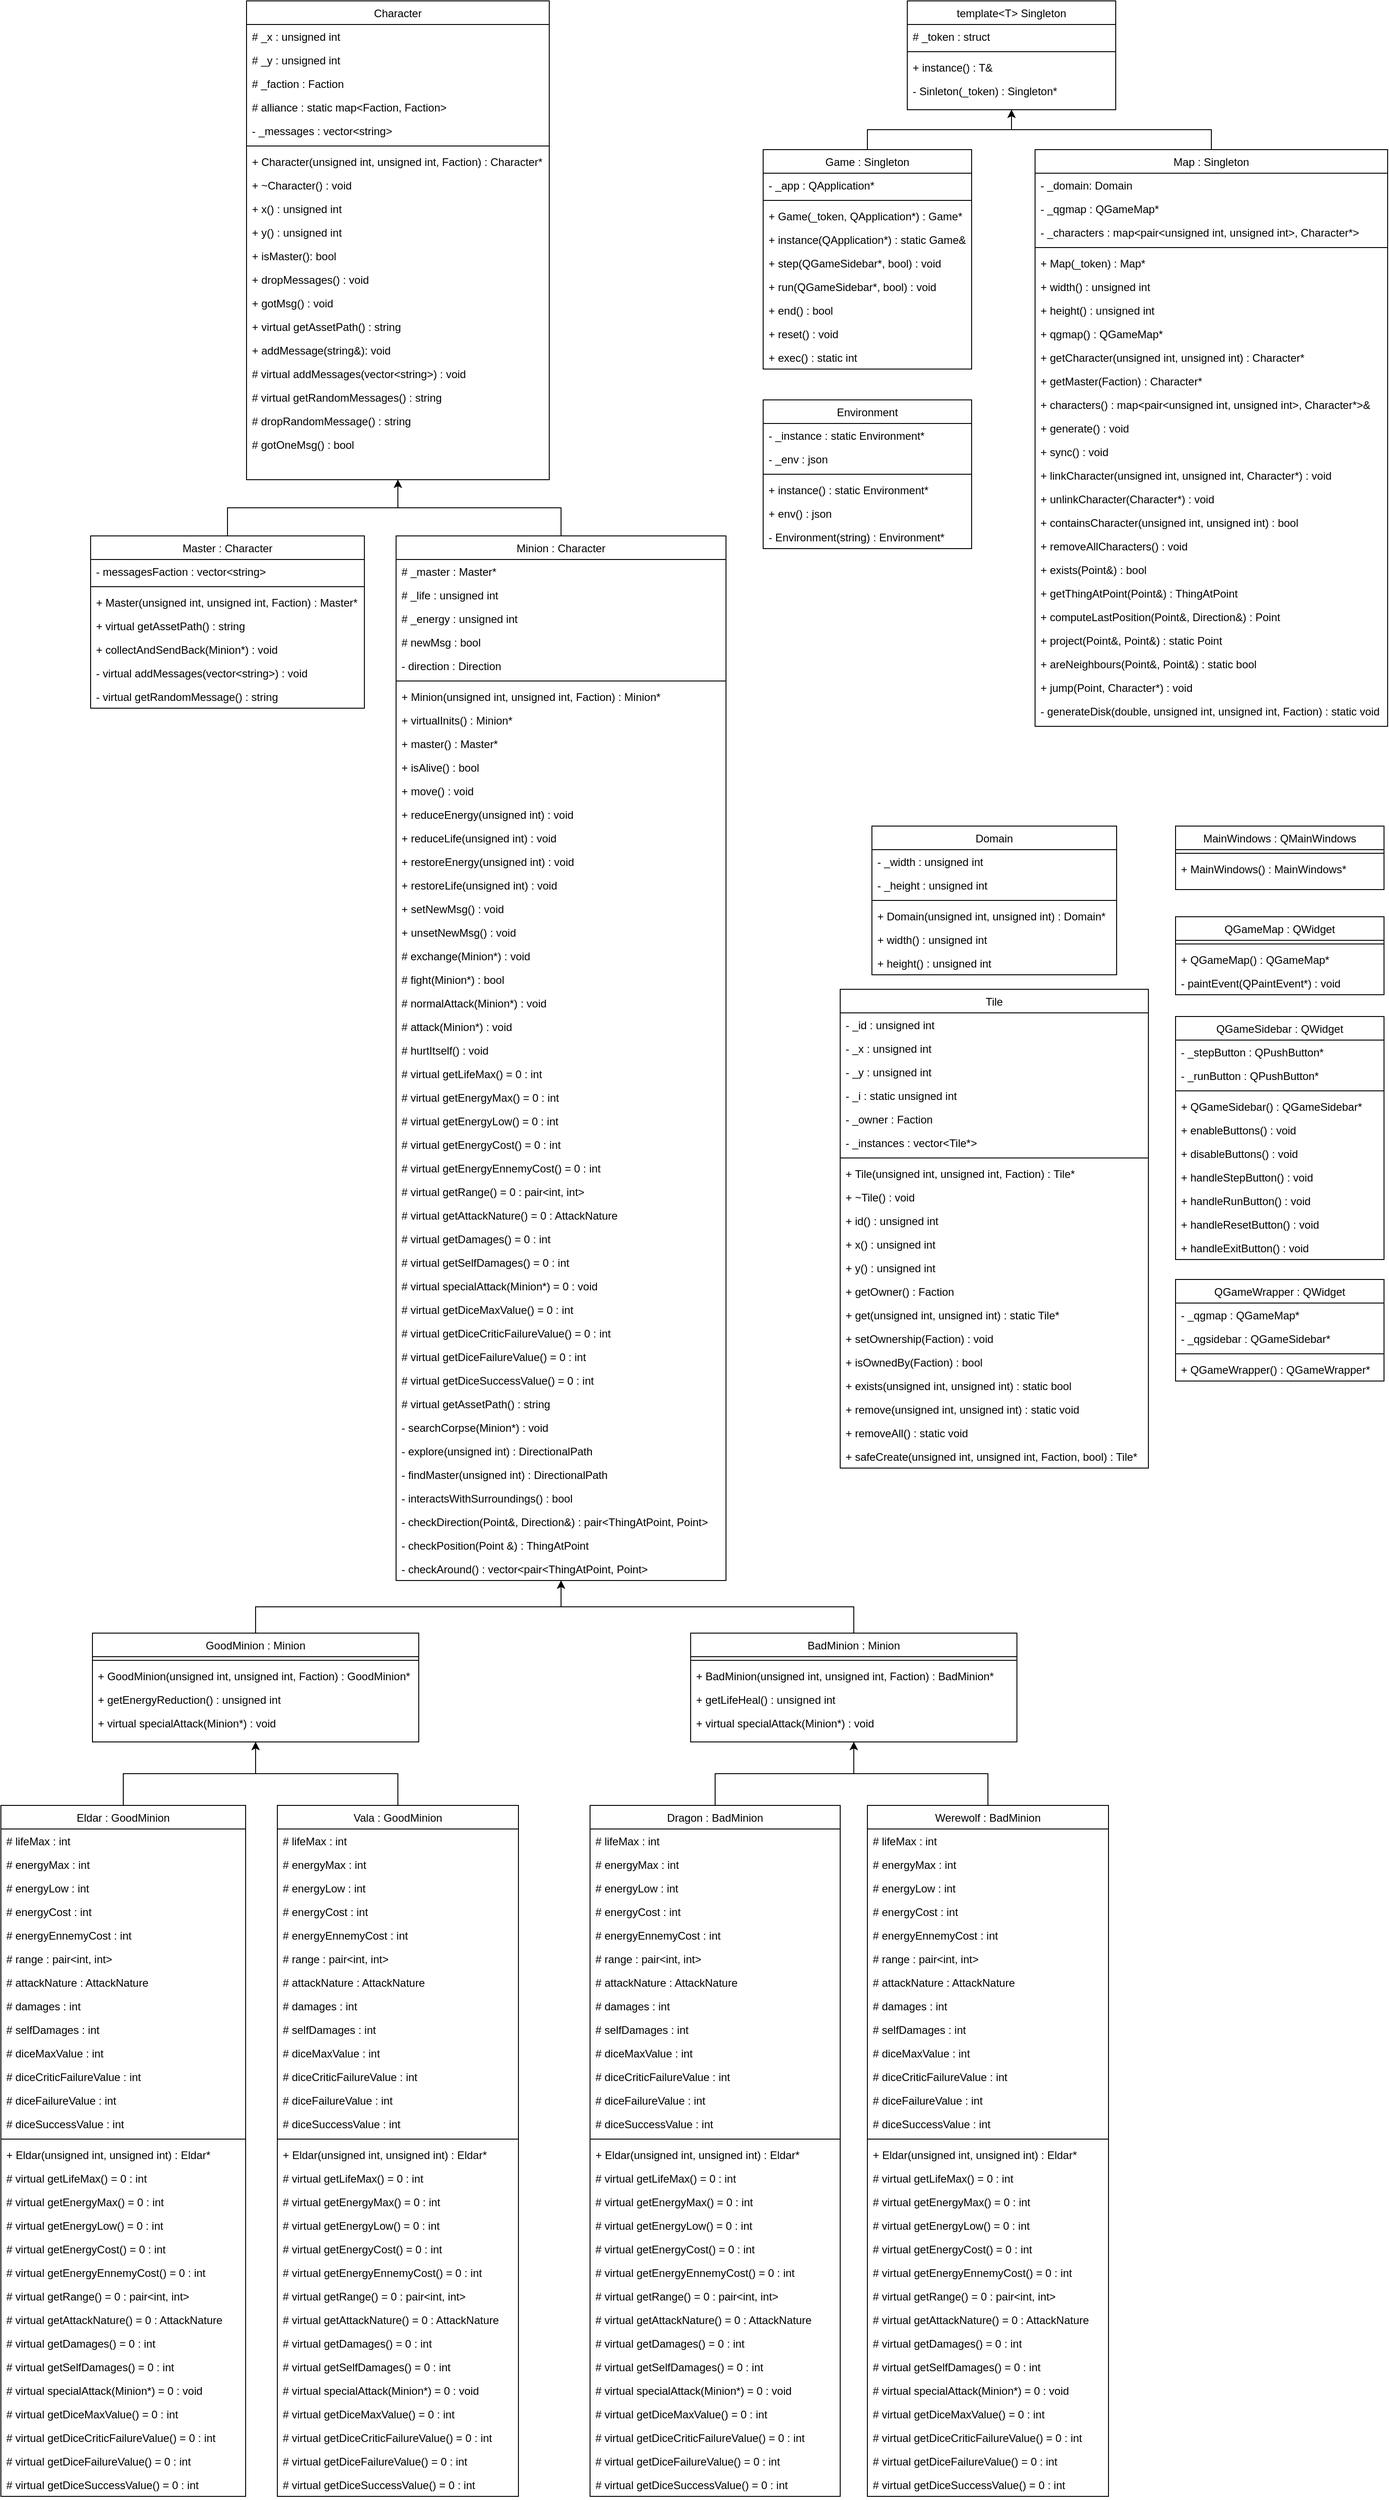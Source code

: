 <mxfile version="15.6.8" type="device"><diagram id="C5RBs43oDa-KdzZeNtuy" name="Page-1"><mxGraphModel dx="1185" dy="-534" grid="1" gridSize="10" guides="1" tooltips="1" connect="1" arrows="1" fold="1" page="1" pageScale="1" pageWidth="827" pageHeight="1169" math="0" shadow="0"><root><mxCell id="WIyWlLk6GJQsqaUBKTNV-0"/><mxCell id="WIyWlLk6GJQsqaUBKTNV-1" parent="WIyWlLk6GJQsqaUBKTNV-0"/><mxCell id="-v5q_QkRkm6kc9ncDDF_-130" value="Character" style="swimlane;fontStyle=0;align=center;verticalAlign=top;childLayout=stackLayout;horizontal=1;startSize=26;horizontalStack=0;resizeParent=1;resizeLast=0;collapsible=1;marginBottom=0;rounded=0;shadow=0;strokeWidth=1;" parent="WIyWlLk6GJQsqaUBKTNV-1" vertex="1"><mxGeometry x="321" y="1200" width="334" height="528" as="geometry"><mxRectangle x="340" y="380" width="170" height="26" as="alternateBounds"/></mxGeometry></mxCell><mxCell id="-v5q_QkRkm6kc9ncDDF_-138" value="# _x : unsigned int" style="text;align=left;verticalAlign=top;spacingLeft=4;spacingRight=4;overflow=hidden;rotatable=0;points=[[0,0.5],[1,0.5]];portConstraint=eastwest;" parent="-v5q_QkRkm6kc9ncDDF_-130" vertex="1"><mxGeometry y="26" width="334" height="26" as="geometry"/></mxCell><mxCell id="-v5q_QkRkm6kc9ncDDF_-140" value="# _y : unsigned int" style="text;align=left;verticalAlign=top;spacingLeft=4;spacingRight=4;overflow=hidden;rotatable=0;points=[[0,0.5],[1,0.5]];portConstraint=eastwest;" parent="-v5q_QkRkm6kc9ncDDF_-130" vertex="1"><mxGeometry y="52" width="334" height="26" as="geometry"/></mxCell><mxCell id="-v5q_QkRkm6kc9ncDDF_-139" value="# _faction : Faction" style="text;align=left;verticalAlign=top;spacingLeft=4;spacingRight=4;overflow=hidden;rotatable=0;points=[[0,0.5],[1,0.5]];portConstraint=eastwest;" parent="-v5q_QkRkm6kc9ncDDF_-130" vertex="1"><mxGeometry y="78" width="334" height="26" as="geometry"/></mxCell><mxCell id="IbqzzjDPdomjixVgp9hb-11" value="# alliance : static map&lt;Faction, Faction&gt;" style="text;align=left;verticalAlign=top;spacingLeft=4;spacingRight=4;overflow=hidden;rotatable=0;points=[[0,0.5],[1,0.5]];portConstraint=eastwest;" parent="-v5q_QkRkm6kc9ncDDF_-130" vertex="1"><mxGeometry y="104" width="334" height="26" as="geometry"/></mxCell><mxCell id="IbqzzjDPdomjixVgp9hb-14" value="- _messages : vector&lt;string&gt;" style="text;align=left;verticalAlign=top;spacingLeft=4;spacingRight=4;overflow=hidden;rotatable=0;points=[[0,0.5],[1,0.5]];portConstraint=eastwest;" parent="-v5q_QkRkm6kc9ncDDF_-130" vertex="1"><mxGeometry y="130" width="334" height="26" as="geometry"/></mxCell><mxCell id="-v5q_QkRkm6kc9ncDDF_-131" value="" style="line;html=1;strokeWidth=1;align=left;verticalAlign=middle;spacingTop=-1;spacingLeft=3;spacingRight=3;rotatable=0;labelPosition=right;points=[];portConstraint=eastwest;" parent="-v5q_QkRkm6kc9ncDDF_-130" vertex="1"><mxGeometry y="156" width="334" height="8" as="geometry"/></mxCell><mxCell id="-v5q_QkRkm6kc9ncDDF_-132" value="+ Character(unsigned int, unsigned int, Faction) : Character*" style="text;align=left;verticalAlign=top;spacingLeft=4;spacingRight=4;overflow=hidden;rotatable=0;points=[[0,0.5],[1,0.5]];portConstraint=eastwest;" parent="-v5q_QkRkm6kc9ncDDF_-130" vertex="1"><mxGeometry y="164" width="334" height="26" as="geometry"/></mxCell><mxCell id="IbqzzjDPdomjixVgp9hb-0" value="+ ~Character() : void" style="text;align=left;verticalAlign=top;spacingLeft=4;spacingRight=4;overflow=hidden;rotatable=0;points=[[0,0.5],[1,0.5]];portConstraint=eastwest;" parent="-v5q_QkRkm6kc9ncDDF_-130" vertex="1"><mxGeometry y="190" width="334" height="26" as="geometry"/></mxCell><mxCell id="-v5q_QkRkm6kc9ncDDF_-133" value="+ x() : unsigned int" style="text;align=left;verticalAlign=top;spacingLeft=4;spacingRight=4;overflow=hidden;rotatable=0;points=[[0,0.5],[1,0.5]];portConstraint=eastwest;" parent="-v5q_QkRkm6kc9ncDDF_-130" vertex="1"><mxGeometry y="216" width="334" height="26" as="geometry"/></mxCell><mxCell id="-v5q_QkRkm6kc9ncDDF_-134" value="+ y() : unsigned int" style="text;align=left;verticalAlign=top;spacingLeft=4;spacingRight=4;overflow=hidden;rotatable=0;points=[[0,0.5],[1,0.5]];portConstraint=eastwest;" parent="-v5q_QkRkm6kc9ncDDF_-130" vertex="1"><mxGeometry y="242" width="334" height="26" as="geometry"/></mxCell><mxCell id="IbqzzjDPdomjixVgp9hb-3" value="+ isMaster(): bool" style="text;align=left;verticalAlign=top;spacingLeft=4;spacingRight=4;overflow=hidden;rotatable=0;points=[[0,0.5],[1,0.5]];portConstraint=eastwest;" parent="-v5q_QkRkm6kc9ncDDF_-130" vertex="1"><mxGeometry y="268" width="334" height="26" as="geometry"/></mxCell><mxCell id="IbqzzjDPdomjixVgp9hb-2" value="+ dropMessages() : void" style="text;align=left;verticalAlign=top;spacingLeft=4;spacingRight=4;overflow=hidden;rotatable=0;points=[[0,0.5],[1,0.5]];portConstraint=eastwest;" parent="-v5q_QkRkm6kc9ncDDF_-130" vertex="1"><mxGeometry y="294" width="334" height="26" as="geometry"/></mxCell><mxCell id="IbqzzjDPdomjixVgp9hb-5" value="+ gotMsg() : void" style="text;align=left;verticalAlign=top;spacingLeft=4;spacingRight=4;overflow=hidden;rotatable=0;points=[[0,0.5],[1,0.5]];portConstraint=eastwest;" parent="-v5q_QkRkm6kc9ncDDF_-130" vertex="1"><mxGeometry y="320" width="334" height="26" as="geometry"/></mxCell><mxCell id="IbqzzjDPdomjixVgp9hb-6" value="+ virtual getAssetPath() : string" style="text;align=left;verticalAlign=top;spacingLeft=4;spacingRight=4;overflow=hidden;rotatable=0;points=[[0,0.5],[1,0.5]];portConstraint=eastwest;" parent="-v5q_QkRkm6kc9ncDDF_-130" vertex="1"><mxGeometry y="346" width="334" height="26" as="geometry"/></mxCell><mxCell id="IbqzzjDPdomjixVgp9hb-7" value="+ addMessage(string&amp;): void" style="text;align=left;verticalAlign=top;spacingLeft=4;spacingRight=4;overflow=hidden;rotatable=0;points=[[0,0.5],[1,0.5]];portConstraint=eastwest;" parent="-v5q_QkRkm6kc9ncDDF_-130" vertex="1"><mxGeometry y="372" width="334" height="26" as="geometry"/></mxCell><mxCell id="IbqzzjDPdomjixVgp9hb-10" value="# virtual addMessages(vector&lt;string&gt;) : void" style="text;align=left;verticalAlign=top;spacingLeft=4;spacingRight=4;overflow=hidden;rotatable=0;points=[[0,0.5],[1,0.5]];portConstraint=eastwest;" parent="-v5q_QkRkm6kc9ncDDF_-130" vertex="1"><mxGeometry y="398" width="334" height="26" as="geometry"/></mxCell><mxCell id="IbqzzjDPdomjixVgp9hb-9" value="# virtual getRandomMessages() : string" style="text;align=left;verticalAlign=top;spacingLeft=4;spacingRight=4;overflow=hidden;rotatable=0;points=[[0,0.5],[1,0.5]];portConstraint=eastwest;" parent="-v5q_QkRkm6kc9ncDDF_-130" vertex="1"><mxGeometry y="424" width="334" height="26" as="geometry"/></mxCell><mxCell id="IbqzzjDPdomjixVgp9hb-8" value="# dropRandomMessage() : string" style="text;align=left;verticalAlign=top;spacingLeft=4;spacingRight=4;overflow=hidden;rotatable=0;points=[[0,0.5],[1,0.5]];portConstraint=eastwest;" parent="-v5q_QkRkm6kc9ncDDF_-130" vertex="1"><mxGeometry y="450" width="334" height="26" as="geometry"/></mxCell><mxCell id="IbqzzjDPdomjixVgp9hb-13" value="# gotOneMsg() : bool" style="text;align=left;verticalAlign=top;spacingLeft=4;spacingRight=4;overflow=hidden;rotatable=0;points=[[0,0.5],[1,0.5]];portConstraint=eastwest;" parent="-v5q_QkRkm6kc9ncDDF_-130" vertex="1"><mxGeometry y="476" width="334" height="26" as="geometry"/></mxCell><mxCell id="IbqzzjDPdomjixVgp9hb-212" style="edgeStyle=orthogonalEdgeStyle;rounded=0;orthogonalLoop=1;jettySize=auto;html=1;entryX=0.5;entryY=1;entryDx=0;entryDy=0;" parent="WIyWlLk6GJQsqaUBKTNV-1" source="-v5q_QkRkm6kc9ncDDF_-141" target="-v5q_QkRkm6kc9ncDDF_-130" edge="1"><mxGeometry relative="1" as="geometry"/></mxCell><mxCell id="-v5q_QkRkm6kc9ncDDF_-141" value="Master : Character" style="swimlane;fontStyle=0;align=center;verticalAlign=top;childLayout=stackLayout;horizontal=1;startSize=26;horizontalStack=0;resizeParent=1;resizeLast=0;collapsible=1;marginBottom=0;rounded=0;shadow=0;strokeWidth=1;" parent="WIyWlLk6GJQsqaUBKTNV-1" vertex="1"><mxGeometry x="149" y="1790" width="302" height="190" as="geometry"><mxRectangle x="340" y="380" width="170" height="26" as="alternateBounds"/></mxGeometry></mxCell><mxCell id="IbqzzjDPdomjixVgp9hb-17" value="- messagesFaction : vector&lt;string&gt;" style="text;align=left;verticalAlign=top;spacingLeft=4;spacingRight=4;overflow=hidden;rotatable=0;points=[[0,0.5],[1,0.5]];portConstraint=eastwest;" parent="-v5q_QkRkm6kc9ncDDF_-141" vertex="1"><mxGeometry y="26" width="302" height="26" as="geometry"/></mxCell><mxCell id="-v5q_QkRkm6kc9ncDDF_-145" value="" style="line;html=1;strokeWidth=1;align=left;verticalAlign=middle;spacingTop=-1;spacingLeft=3;spacingRight=3;rotatable=0;labelPosition=right;points=[];portConstraint=eastwest;" parent="-v5q_QkRkm6kc9ncDDF_-141" vertex="1"><mxGeometry y="52" width="302" height="8" as="geometry"/></mxCell><mxCell id="-v5q_QkRkm6kc9ncDDF_-146" value="+ Master(unsigned int, unsigned int, Faction) : Master*" style="text;align=left;verticalAlign=top;spacingLeft=4;spacingRight=4;overflow=hidden;rotatable=0;points=[[0,0.5],[1,0.5]];portConstraint=eastwest;" parent="-v5q_QkRkm6kc9ncDDF_-141" vertex="1"><mxGeometry y="60" width="302" height="26" as="geometry"/></mxCell><mxCell id="-v5q_QkRkm6kc9ncDDF_-202" value="+ virtual getAssetPath() : string" style="text;align=left;verticalAlign=top;spacingLeft=4;spacingRight=4;overflow=hidden;rotatable=0;points=[[0,0.5],[1,0.5]];portConstraint=eastwest;" parent="-v5q_QkRkm6kc9ncDDF_-141" vertex="1"><mxGeometry y="86" width="302" height="26" as="geometry"/></mxCell><mxCell id="-v5q_QkRkm6kc9ncDDF_-201" value="+ collectAndSendBack(Minion*) : void" style="text;align=left;verticalAlign=top;spacingLeft=4;spacingRight=4;overflow=hidden;rotatable=0;points=[[0,0.5],[1,0.5]];portConstraint=eastwest;" parent="-v5q_QkRkm6kc9ncDDF_-141" vertex="1"><mxGeometry y="112" width="302" height="26" as="geometry"/></mxCell><mxCell id="IbqzzjDPdomjixVgp9hb-15" value="- virtual addMessages(vector&lt;string&gt;) : void" style="text;align=left;verticalAlign=top;spacingLeft=4;spacingRight=4;overflow=hidden;rotatable=0;points=[[0,0.5],[1,0.5]];portConstraint=eastwest;" parent="-v5q_QkRkm6kc9ncDDF_-141" vertex="1"><mxGeometry y="138" width="302" height="26" as="geometry"/></mxCell><mxCell id="IbqzzjDPdomjixVgp9hb-16" value="- virtual getRandomMessage() : string" style="text;align=left;verticalAlign=top;spacingLeft=4;spacingRight=4;overflow=hidden;rotatable=0;points=[[0,0.5],[1,0.5]];portConstraint=eastwest;" parent="-v5q_QkRkm6kc9ncDDF_-141" vertex="1"><mxGeometry y="164" width="302" height="26" as="geometry"/></mxCell><mxCell id="IbqzzjDPdomjixVgp9hb-214" style="edgeStyle=orthogonalEdgeStyle;rounded=0;orthogonalLoop=1;jettySize=auto;html=1;entryX=0.5;entryY=1;entryDx=0;entryDy=0;" parent="WIyWlLk6GJQsqaUBKTNV-1" source="-v5q_QkRkm6kc9ncDDF_-149" target="-v5q_QkRkm6kc9ncDDF_-130" edge="1"><mxGeometry relative="1" as="geometry"/></mxCell><mxCell id="-v5q_QkRkm6kc9ncDDF_-149" value="Minion : Character" style="swimlane;fontStyle=0;align=center;verticalAlign=top;childLayout=stackLayout;horizontal=1;startSize=26;horizontalStack=0;resizeParent=1;resizeLast=0;collapsible=1;marginBottom=0;rounded=0;shadow=0;strokeWidth=1;" parent="WIyWlLk6GJQsqaUBKTNV-1" vertex="1"><mxGeometry x="486" y="1790" width="364" height="1152" as="geometry"><mxRectangle x="340" y="380" width="170" height="26" as="alternateBounds"/></mxGeometry></mxCell><mxCell id="-v5q_QkRkm6kc9ncDDF_-154" value="# _master : Master*" style="text;align=left;verticalAlign=top;spacingLeft=4;spacingRight=4;overflow=hidden;rotatable=0;points=[[0,0.5],[1,0.5]];portConstraint=eastwest;" parent="-v5q_QkRkm6kc9ncDDF_-149" vertex="1"><mxGeometry y="26" width="364" height="26" as="geometry"/></mxCell><mxCell id="-v5q_QkRkm6kc9ncDDF_-155" value="# _life : unsigned int" style="text;align=left;verticalAlign=top;spacingLeft=4;spacingRight=4;overflow=hidden;rotatable=0;points=[[0,0.5],[1,0.5]];portConstraint=eastwest;" parent="-v5q_QkRkm6kc9ncDDF_-149" vertex="1"><mxGeometry y="52" width="364" height="26" as="geometry"/></mxCell><mxCell id="-v5q_QkRkm6kc9ncDDF_-158" value="# _energy : unsigned int" style="text;align=left;verticalAlign=top;spacingLeft=4;spacingRight=4;overflow=hidden;rotatable=0;points=[[0,0.5],[1,0.5]];portConstraint=eastwest;" parent="-v5q_QkRkm6kc9ncDDF_-149" vertex="1"><mxGeometry y="78" width="364" height="26" as="geometry"/></mxCell><mxCell id="OE6fkQQEUHGaC1DFflEU-0" value="# newMsg : bool" style="text;align=left;verticalAlign=top;spacingLeft=4;spacingRight=4;overflow=hidden;rotatable=0;points=[[0,0.5],[1,0.5]];portConstraint=eastwest;" vertex="1" parent="-v5q_QkRkm6kc9ncDDF_-149"><mxGeometry y="104" width="364" height="26" as="geometry"/></mxCell><mxCell id="IbqzzjDPdomjixVgp9hb-18" value="- direction : Direction" style="text;align=left;verticalAlign=top;spacingLeft=4;spacingRight=4;overflow=hidden;rotatable=0;points=[[0,0.5],[1,0.5]];portConstraint=eastwest;" parent="-v5q_QkRkm6kc9ncDDF_-149" vertex="1"><mxGeometry y="130" width="364" height="26" as="geometry"/></mxCell><mxCell id="-v5q_QkRkm6kc9ncDDF_-150" value="" style="line;html=1;strokeWidth=1;align=left;verticalAlign=middle;spacingTop=-1;spacingLeft=3;spacingRight=3;rotatable=0;labelPosition=right;points=[];portConstraint=eastwest;" parent="-v5q_QkRkm6kc9ncDDF_-149" vertex="1"><mxGeometry y="156" width="364" height="8" as="geometry"/></mxCell><mxCell id="-v5q_QkRkm6kc9ncDDF_-151" value="+ Minion(unsigned int, unsigned int, Faction) : Minion*" style="text;align=left;verticalAlign=top;spacingLeft=4;spacingRight=4;overflow=hidden;rotatable=0;points=[[0,0.5],[1,0.5]];portConstraint=eastwest;" parent="-v5q_QkRkm6kc9ncDDF_-149" vertex="1"><mxGeometry y="164" width="364" height="26" as="geometry"/></mxCell><mxCell id="-v5q_QkRkm6kc9ncDDF_-161" value="+ virtualInits() : Minion*" style="text;align=left;verticalAlign=top;spacingLeft=4;spacingRight=4;overflow=hidden;rotatable=0;points=[[0,0.5],[1,0.5]];portConstraint=eastwest;" parent="-v5q_QkRkm6kc9ncDDF_-149" vertex="1"><mxGeometry y="190" width="364" height="26" as="geometry"/></mxCell><mxCell id="-v5q_QkRkm6kc9ncDDF_-160" value="+ master() : Master*" style="text;align=left;verticalAlign=top;spacingLeft=4;spacingRight=4;overflow=hidden;rotatable=0;points=[[0,0.5],[1,0.5]];portConstraint=eastwest;" parent="-v5q_QkRkm6kc9ncDDF_-149" vertex="1"><mxGeometry y="216" width="364" height="26" as="geometry"/></mxCell><mxCell id="-v5q_QkRkm6kc9ncDDF_-159" value="+ isAlive() : bool" style="text;align=left;verticalAlign=top;spacingLeft=4;spacingRight=4;overflow=hidden;rotatable=0;points=[[0,0.5],[1,0.5]];portConstraint=eastwest;" parent="-v5q_QkRkm6kc9ncDDF_-149" vertex="1"><mxGeometry y="242" width="364" height="26" as="geometry"/></mxCell><mxCell id="-v5q_QkRkm6kc9ncDDF_-163" value="+ move() : void" style="text;align=left;verticalAlign=top;spacingLeft=4;spacingRight=4;overflow=hidden;rotatable=0;points=[[0,0.5],[1,0.5]];portConstraint=eastwest;" parent="-v5q_QkRkm6kc9ncDDF_-149" vertex="1"><mxGeometry y="268" width="364" height="26" as="geometry"/></mxCell><mxCell id="-v5q_QkRkm6kc9ncDDF_-162" value="+ reduceEnergy(unsigned int) : void" style="text;align=left;verticalAlign=top;spacingLeft=4;spacingRight=4;overflow=hidden;rotatable=0;points=[[0,0.5],[1,0.5]];portConstraint=eastwest;" parent="-v5q_QkRkm6kc9ncDDF_-149" vertex="1"><mxGeometry y="294" width="364" height="26" as="geometry"/></mxCell><mxCell id="-v5q_QkRkm6kc9ncDDF_-164" value="+ reduceLife(unsigned int) : void" style="text;align=left;verticalAlign=top;spacingLeft=4;spacingRight=4;overflow=hidden;rotatable=0;points=[[0,0.5],[1,0.5]];portConstraint=eastwest;" parent="-v5q_QkRkm6kc9ncDDF_-149" vertex="1"><mxGeometry y="320" width="364" height="26" as="geometry"/></mxCell><mxCell id="IbqzzjDPdomjixVgp9hb-26" value="+ restoreEnergy(unsigned int) : void" style="text;align=left;verticalAlign=top;spacingLeft=4;spacingRight=4;overflow=hidden;rotatable=0;points=[[0,0.5],[1,0.5]];portConstraint=eastwest;" parent="-v5q_QkRkm6kc9ncDDF_-149" vertex="1"><mxGeometry y="346" width="364" height="26" as="geometry"/></mxCell><mxCell id="IbqzzjDPdomjixVgp9hb-25" value="+ restoreLife(unsigned int) : void" style="text;align=left;verticalAlign=top;spacingLeft=4;spacingRight=4;overflow=hidden;rotatable=0;points=[[0,0.5],[1,0.5]];portConstraint=eastwest;" parent="-v5q_QkRkm6kc9ncDDF_-149" vertex="1"><mxGeometry y="372" width="364" height="26" as="geometry"/></mxCell><mxCell id="OE6fkQQEUHGaC1DFflEU-2" value="+ setNewMsg() : void" style="text;align=left;verticalAlign=top;spacingLeft=4;spacingRight=4;overflow=hidden;rotatable=0;points=[[0,0.5],[1,0.5]];portConstraint=eastwest;" vertex="1" parent="-v5q_QkRkm6kc9ncDDF_-149"><mxGeometry y="398" width="364" height="26" as="geometry"/></mxCell><mxCell id="OE6fkQQEUHGaC1DFflEU-1" value="+ unsetNewMsg() : void" style="text;align=left;verticalAlign=top;spacingLeft=4;spacingRight=4;overflow=hidden;rotatable=0;points=[[0,0.5],[1,0.5]];portConstraint=eastwest;" vertex="1" parent="-v5q_QkRkm6kc9ncDDF_-149"><mxGeometry y="424" width="364" height="26" as="geometry"/></mxCell><mxCell id="IbqzzjDPdomjixVgp9hb-24" value="# exchange(Minion*) : void" style="text;align=left;verticalAlign=top;spacingLeft=4;spacingRight=4;overflow=hidden;rotatable=0;points=[[0,0.5],[1,0.5]];portConstraint=eastwest;" parent="-v5q_QkRkm6kc9ncDDF_-149" vertex="1"><mxGeometry y="450" width="364" height="26" as="geometry"/></mxCell><mxCell id="IbqzzjDPdomjixVgp9hb-23" value="# fight(Minion*) : bool" style="text;align=left;verticalAlign=top;spacingLeft=4;spacingRight=4;overflow=hidden;rotatable=0;points=[[0,0.5],[1,0.5]];portConstraint=eastwest;" parent="-v5q_QkRkm6kc9ncDDF_-149" vertex="1"><mxGeometry y="476" width="364" height="26" as="geometry"/></mxCell><mxCell id="IbqzzjDPdomjixVgp9hb-22" value="# normalAttack(Minion*) : void" style="text;align=left;verticalAlign=top;spacingLeft=4;spacingRight=4;overflow=hidden;rotatable=0;points=[[0,0.5],[1,0.5]];portConstraint=eastwest;" parent="-v5q_QkRkm6kc9ncDDF_-149" vertex="1"><mxGeometry y="502" width="364" height="26" as="geometry"/></mxCell><mxCell id="IbqzzjDPdomjixVgp9hb-21" value="# attack(Minion*) : void" style="text;align=left;verticalAlign=top;spacingLeft=4;spacingRight=4;overflow=hidden;rotatable=0;points=[[0,0.5],[1,0.5]];portConstraint=eastwest;" parent="-v5q_QkRkm6kc9ncDDF_-149" vertex="1"><mxGeometry y="528" width="364" height="26" as="geometry"/></mxCell><mxCell id="IbqzzjDPdomjixVgp9hb-20" value="# hurtItself() : void" style="text;align=left;verticalAlign=top;spacingLeft=4;spacingRight=4;overflow=hidden;rotatable=0;points=[[0,0.5],[1,0.5]];portConstraint=eastwest;" parent="-v5q_QkRkm6kc9ncDDF_-149" vertex="1"><mxGeometry y="554" width="364" height="26" as="geometry"/></mxCell><mxCell id="IbqzzjDPdomjixVgp9hb-19" value="# virtual getLifeMax() = 0 : int" style="text;align=left;verticalAlign=top;spacingLeft=4;spacingRight=4;overflow=hidden;rotatable=0;points=[[0,0.5],[1,0.5]];portConstraint=eastwest;" parent="-v5q_QkRkm6kc9ncDDF_-149" vertex="1"><mxGeometry y="580" width="364" height="26" as="geometry"/></mxCell><mxCell id="IbqzzjDPdomjixVgp9hb-40" value="# virtual getEnergyMax() = 0 : int" style="text;align=left;verticalAlign=top;spacingLeft=4;spacingRight=4;overflow=hidden;rotatable=0;points=[[0,0.5],[1,0.5]];portConstraint=eastwest;" parent="-v5q_QkRkm6kc9ncDDF_-149" vertex="1"><mxGeometry y="606" width="364" height="26" as="geometry"/></mxCell><mxCell id="IbqzzjDPdomjixVgp9hb-39" value="# virtual getEnergyLow() = 0 : int" style="text;align=left;verticalAlign=top;spacingLeft=4;spacingRight=4;overflow=hidden;rotatable=0;points=[[0,0.5],[1,0.5]];portConstraint=eastwest;" parent="-v5q_QkRkm6kc9ncDDF_-149" vertex="1"><mxGeometry y="632" width="364" height="26" as="geometry"/></mxCell><mxCell id="IbqzzjDPdomjixVgp9hb-38" value="# virtual getEnergyCost() = 0 : int" style="text;align=left;verticalAlign=top;spacingLeft=4;spacingRight=4;overflow=hidden;rotatable=0;points=[[0,0.5],[1,0.5]];portConstraint=eastwest;" parent="-v5q_QkRkm6kc9ncDDF_-149" vertex="1"><mxGeometry y="658" width="364" height="26" as="geometry"/></mxCell><mxCell id="IbqzzjDPdomjixVgp9hb-37" value="# virtual getEnergyEnnemyCost() = 0 : int" style="text;align=left;verticalAlign=top;spacingLeft=4;spacingRight=4;overflow=hidden;rotatable=0;points=[[0,0.5],[1,0.5]];portConstraint=eastwest;" parent="-v5q_QkRkm6kc9ncDDF_-149" vertex="1"><mxGeometry y="684" width="364" height="26" as="geometry"/></mxCell><mxCell id="IbqzzjDPdomjixVgp9hb-36" value="# virtual getRange() = 0 : pair&lt;int, int&gt;" style="text;align=left;verticalAlign=top;spacingLeft=4;spacingRight=4;overflow=hidden;rotatable=0;points=[[0,0.5],[1,0.5]];portConstraint=eastwest;" parent="-v5q_QkRkm6kc9ncDDF_-149" vertex="1"><mxGeometry y="710" width="364" height="26" as="geometry"/></mxCell><mxCell id="IbqzzjDPdomjixVgp9hb-35" value="# virtual getAttackNature() = 0 : AttackNature" style="text;align=left;verticalAlign=top;spacingLeft=4;spacingRight=4;overflow=hidden;rotatable=0;points=[[0,0.5],[1,0.5]];portConstraint=eastwest;" parent="-v5q_QkRkm6kc9ncDDF_-149" vertex="1"><mxGeometry y="736" width="364" height="26" as="geometry"/></mxCell><mxCell id="IbqzzjDPdomjixVgp9hb-42" value="# virtual getDamages() = 0 : int" style="text;align=left;verticalAlign=top;spacingLeft=4;spacingRight=4;overflow=hidden;rotatable=0;points=[[0,0.5],[1,0.5]];portConstraint=eastwest;" parent="-v5q_QkRkm6kc9ncDDF_-149" vertex="1"><mxGeometry y="762" width="364" height="26" as="geometry"/></mxCell><mxCell id="IbqzzjDPdomjixVgp9hb-41" value="# virtual getSelfDamages() = 0 : int" style="text;align=left;verticalAlign=top;spacingLeft=4;spacingRight=4;overflow=hidden;rotatable=0;points=[[0,0.5],[1,0.5]];portConstraint=eastwest;" parent="-v5q_QkRkm6kc9ncDDF_-149" vertex="1"><mxGeometry y="788" width="364" height="26" as="geometry"/></mxCell><mxCell id="IbqzzjDPdomjixVgp9hb-34" value="# virtual specialAttack(Minion*) = 0 : void" style="text;align=left;verticalAlign=top;spacingLeft=4;spacingRight=4;overflow=hidden;rotatable=0;points=[[0,0.5],[1,0.5]];portConstraint=eastwest;" parent="-v5q_QkRkm6kc9ncDDF_-149" vertex="1"><mxGeometry y="814" width="364" height="26" as="geometry"/></mxCell><mxCell id="IbqzzjDPdomjixVgp9hb-33" value="# virtual getDiceMaxValue() = 0 : int" style="text;align=left;verticalAlign=top;spacingLeft=4;spacingRight=4;overflow=hidden;rotatable=0;points=[[0,0.5],[1,0.5]];portConstraint=eastwest;" parent="-v5q_QkRkm6kc9ncDDF_-149" vertex="1"><mxGeometry y="840" width="364" height="26" as="geometry"/></mxCell><mxCell id="IbqzzjDPdomjixVgp9hb-32" value="# virtual getDiceCriticFailureValue() = 0 : int" style="text;align=left;verticalAlign=top;spacingLeft=4;spacingRight=4;overflow=hidden;rotatable=0;points=[[0,0.5],[1,0.5]];portConstraint=eastwest;" parent="-v5q_QkRkm6kc9ncDDF_-149" vertex="1"><mxGeometry y="866" width="364" height="26" as="geometry"/></mxCell><mxCell id="IbqzzjDPdomjixVgp9hb-31" value="# virtual getDiceFailureValue() = 0 : int" style="text;align=left;verticalAlign=top;spacingLeft=4;spacingRight=4;overflow=hidden;rotatable=0;points=[[0,0.5],[1,0.5]];portConstraint=eastwest;" parent="-v5q_QkRkm6kc9ncDDF_-149" vertex="1"><mxGeometry y="892" width="364" height="26" as="geometry"/></mxCell><mxCell id="IbqzzjDPdomjixVgp9hb-30" value="# virtual getDiceSuccessValue() = 0 : int" style="text;align=left;verticalAlign=top;spacingLeft=4;spacingRight=4;overflow=hidden;rotatable=0;points=[[0,0.5],[1,0.5]];portConstraint=eastwest;" parent="-v5q_QkRkm6kc9ncDDF_-149" vertex="1"><mxGeometry y="918" width="364" height="26" as="geometry"/></mxCell><mxCell id="IbqzzjDPdomjixVgp9hb-29" value="# virtual getAssetPath() : string" style="text;align=left;verticalAlign=top;spacingLeft=4;spacingRight=4;overflow=hidden;rotatable=0;points=[[0,0.5],[1,0.5]];portConstraint=eastwest;" parent="-v5q_QkRkm6kc9ncDDF_-149" vertex="1"><mxGeometry y="944" width="364" height="26" as="geometry"/></mxCell><mxCell id="IbqzzjDPdomjixVgp9hb-28" value="- searchCorpse(Minion*) : void" style="text;align=left;verticalAlign=top;spacingLeft=4;spacingRight=4;overflow=hidden;rotatable=0;points=[[0,0.5],[1,0.5]];portConstraint=eastwest;" parent="-v5q_QkRkm6kc9ncDDF_-149" vertex="1"><mxGeometry y="970" width="364" height="26" as="geometry"/></mxCell><mxCell id="IbqzzjDPdomjixVgp9hb-27" value="- explore(unsigned int) : DirectionalPath" style="text;align=left;verticalAlign=top;spacingLeft=4;spacingRight=4;overflow=hidden;rotatable=0;points=[[0,0.5],[1,0.5]];portConstraint=eastwest;" parent="-v5q_QkRkm6kc9ncDDF_-149" vertex="1"><mxGeometry y="996" width="364" height="26" as="geometry"/></mxCell><mxCell id="IbqzzjDPdomjixVgp9hb-44" value="- findMaster(unsigned int) : DirectionalPath" style="text;align=left;verticalAlign=top;spacingLeft=4;spacingRight=4;overflow=hidden;rotatable=0;points=[[0,0.5],[1,0.5]];portConstraint=eastwest;" parent="-v5q_QkRkm6kc9ncDDF_-149" vertex="1"><mxGeometry y="1022" width="364" height="26" as="geometry"/></mxCell><mxCell id="IbqzzjDPdomjixVgp9hb-43" value="- interactsWithSurroundings() : bool" style="text;align=left;verticalAlign=top;spacingLeft=4;spacingRight=4;overflow=hidden;rotatable=0;points=[[0,0.5],[1,0.5]];portConstraint=eastwest;" parent="-v5q_QkRkm6kc9ncDDF_-149" vertex="1"><mxGeometry y="1048" width="364" height="26" as="geometry"/></mxCell><mxCell id="IbqzzjDPdomjixVgp9hb-49" value="- checkDirection(Point&amp;, Direction&amp;) : pair&lt;ThingAtPoint, Point&gt;" style="text;align=left;verticalAlign=top;spacingLeft=4;spacingRight=4;overflow=hidden;rotatable=0;points=[[0,0.5],[1,0.5]];portConstraint=eastwest;" parent="-v5q_QkRkm6kc9ncDDF_-149" vertex="1"><mxGeometry y="1074" width="364" height="26" as="geometry"/></mxCell><mxCell id="IbqzzjDPdomjixVgp9hb-48" value="- checkPosition(Point &amp;) : ThingAtPoint" style="text;align=left;verticalAlign=top;spacingLeft=4;spacingRight=4;overflow=hidden;rotatable=0;points=[[0,0.5],[1,0.5]];portConstraint=eastwest;" parent="-v5q_QkRkm6kc9ncDDF_-149" vertex="1"><mxGeometry y="1100" width="364" height="26" as="geometry"/></mxCell><mxCell id="IbqzzjDPdomjixVgp9hb-47" value="- checkAround() : vector&lt;pair&lt;ThingAtPoint, Point&gt;" style="text;align=left;verticalAlign=top;spacingLeft=4;spacingRight=4;overflow=hidden;rotatable=0;points=[[0,0.5],[1,0.5]];portConstraint=eastwest;" parent="-v5q_QkRkm6kc9ncDDF_-149" vertex="1"><mxGeometry y="1126" width="364" height="26" as="geometry"/></mxCell><mxCell id="IbqzzjDPdomjixVgp9hb-63" style="edgeStyle=orthogonalEdgeStyle;rounded=0;orthogonalLoop=1;jettySize=auto;html=1;entryX=0.5;entryY=1;entryDx=0;entryDy=0;" parent="WIyWlLk6GJQsqaUBKTNV-1" source="IbqzzjDPdomjixVgp9hb-50" target="-v5q_QkRkm6kc9ncDDF_-149" edge="1"><mxGeometry relative="1" as="geometry"/></mxCell><mxCell id="IbqzzjDPdomjixVgp9hb-50" value="GoodMinion : Minion" style="swimlane;fontStyle=0;align=center;verticalAlign=top;childLayout=stackLayout;horizontal=1;startSize=26;horizontalStack=0;resizeParent=1;resizeLast=0;collapsible=1;marginBottom=0;rounded=0;shadow=0;strokeWidth=1;" parent="WIyWlLk6GJQsqaUBKTNV-1" vertex="1"><mxGeometry x="151" y="3000" width="360" height="120" as="geometry"><mxRectangle x="340" y="380" width="170" height="26" as="alternateBounds"/></mxGeometry></mxCell><mxCell id="IbqzzjDPdomjixVgp9hb-52" value="" style="line;html=1;strokeWidth=1;align=left;verticalAlign=middle;spacingTop=-1;spacingLeft=3;spacingRight=3;rotatable=0;labelPosition=right;points=[];portConstraint=eastwest;" parent="IbqzzjDPdomjixVgp9hb-50" vertex="1"><mxGeometry y="26" width="360" height="8" as="geometry"/></mxCell><mxCell id="IbqzzjDPdomjixVgp9hb-53" value="+ GoodMinion(unsigned int, unsigned int, Faction) : GoodMinion*" style="text;align=left;verticalAlign=top;spacingLeft=4;spacingRight=4;overflow=hidden;rotatable=0;points=[[0,0.5],[1,0.5]];portConstraint=eastwest;" parent="IbqzzjDPdomjixVgp9hb-50" vertex="1"><mxGeometry y="34" width="360" height="26" as="geometry"/></mxCell><mxCell id="IbqzzjDPdomjixVgp9hb-54" value="+ getEnergyReduction() : unsigned int" style="text;align=left;verticalAlign=top;spacingLeft=4;spacingRight=4;overflow=hidden;rotatable=0;points=[[0,0.5],[1,0.5]];portConstraint=eastwest;" parent="IbqzzjDPdomjixVgp9hb-50" vertex="1"><mxGeometry y="60" width="360" height="26" as="geometry"/></mxCell><mxCell id="IbqzzjDPdomjixVgp9hb-55" value="+ virtual specialAttack(Minion*) : void" style="text;align=left;verticalAlign=top;spacingLeft=4;spacingRight=4;overflow=hidden;rotatable=0;points=[[0,0.5],[1,0.5]];portConstraint=eastwest;" parent="IbqzzjDPdomjixVgp9hb-50" vertex="1"><mxGeometry y="86" width="360" height="26" as="geometry"/></mxCell><mxCell id="IbqzzjDPdomjixVgp9hb-64" style="edgeStyle=orthogonalEdgeStyle;rounded=0;orthogonalLoop=1;jettySize=auto;html=1;entryX=0.5;entryY=1;entryDx=0;entryDy=0;" parent="WIyWlLk6GJQsqaUBKTNV-1" source="IbqzzjDPdomjixVgp9hb-58" target="-v5q_QkRkm6kc9ncDDF_-149" edge="1"><mxGeometry relative="1" as="geometry"/></mxCell><mxCell id="IbqzzjDPdomjixVgp9hb-58" value="BadMinion : Minion" style="swimlane;fontStyle=0;align=center;verticalAlign=top;childLayout=stackLayout;horizontal=1;startSize=26;horizontalStack=0;resizeParent=1;resizeLast=0;collapsible=1;marginBottom=0;rounded=0;shadow=0;strokeWidth=1;" parent="WIyWlLk6GJQsqaUBKTNV-1" vertex="1"><mxGeometry x="811" y="3000" width="360" height="120" as="geometry"><mxRectangle x="340" y="380" width="170" height="26" as="alternateBounds"/></mxGeometry></mxCell><mxCell id="IbqzzjDPdomjixVgp9hb-59" value="" style="line;html=1;strokeWidth=1;align=left;verticalAlign=middle;spacingTop=-1;spacingLeft=3;spacingRight=3;rotatable=0;labelPosition=right;points=[];portConstraint=eastwest;" parent="IbqzzjDPdomjixVgp9hb-58" vertex="1"><mxGeometry y="26" width="360" height="8" as="geometry"/></mxCell><mxCell id="IbqzzjDPdomjixVgp9hb-60" value="+ BadMinion(unsigned int, unsigned int, Faction) : BadMinion*" style="text;align=left;verticalAlign=top;spacingLeft=4;spacingRight=4;overflow=hidden;rotatable=0;points=[[0,0.5],[1,0.5]];portConstraint=eastwest;" parent="IbqzzjDPdomjixVgp9hb-58" vertex="1"><mxGeometry y="34" width="360" height="26" as="geometry"/></mxCell><mxCell id="IbqzzjDPdomjixVgp9hb-61" value="+ getLifeHeal() : unsigned int" style="text;align=left;verticalAlign=top;spacingLeft=4;spacingRight=4;overflow=hidden;rotatable=0;points=[[0,0.5],[1,0.5]];portConstraint=eastwest;" parent="IbqzzjDPdomjixVgp9hb-58" vertex="1"><mxGeometry y="60" width="360" height="26" as="geometry"/></mxCell><mxCell id="IbqzzjDPdomjixVgp9hb-62" value="+ virtual specialAttack(Minion*) : void" style="text;align=left;verticalAlign=top;spacingLeft=4;spacingRight=4;overflow=hidden;rotatable=0;points=[[0,0.5],[1,0.5]];portConstraint=eastwest;" parent="IbqzzjDPdomjixVgp9hb-58" vertex="1"><mxGeometry y="86" width="360" height="26" as="geometry"/></mxCell><mxCell id="IbqzzjDPdomjixVgp9hb-146" style="edgeStyle=orthogonalEdgeStyle;rounded=0;orthogonalLoop=1;jettySize=auto;html=1;entryX=0.5;entryY=1;entryDx=0;entryDy=0;" parent="WIyWlLk6GJQsqaUBKTNV-1" source="IbqzzjDPdomjixVgp9hb-65" target="IbqzzjDPdomjixVgp9hb-50" edge="1"><mxGeometry relative="1" as="geometry"/></mxCell><mxCell id="IbqzzjDPdomjixVgp9hb-65" value="Eldar : GoodMinion" style="swimlane;fontStyle=0;align=center;verticalAlign=top;childLayout=stackLayout;horizontal=1;startSize=26;horizontalStack=0;resizeParent=1;resizeLast=0;collapsible=1;marginBottom=0;rounded=0;shadow=0;strokeWidth=1;" parent="WIyWlLk6GJQsqaUBKTNV-1" vertex="1"><mxGeometry x="50" y="3190" width="270" height="762" as="geometry"><mxRectangle x="340" y="380" width="170" height="26" as="alternateBounds"/></mxGeometry></mxCell><mxCell id="IbqzzjDPdomjixVgp9hb-66" value="# lifeMax : int" style="text;align=left;verticalAlign=top;spacingLeft=4;spacingRight=4;overflow=hidden;rotatable=0;points=[[0,0.5],[1,0.5]];portConstraint=eastwest;" parent="IbqzzjDPdomjixVgp9hb-65" vertex="1"><mxGeometry y="26" width="270" height="26" as="geometry"/></mxCell><mxCell id="IbqzzjDPdomjixVgp9hb-67" value="# energyMax : int" style="text;align=left;verticalAlign=top;spacingLeft=4;spacingRight=4;overflow=hidden;rotatable=0;points=[[0,0.5],[1,0.5]];portConstraint=eastwest;" parent="IbqzzjDPdomjixVgp9hb-65" vertex="1"><mxGeometry y="52" width="270" height="26" as="geometry"/></mxCell><mxCell id="IbqzzjDPdomjixVgp9hb-68" value="# energyLow : int" style="text;align=left;verticalAlign=top;spacingLeft=4;spacingRight=4;overflow=hidden;rotatable=0;points=[[0,0.5],[1,0.5]];portConstraint=eastwest;" parent="IbqzzjDPdomjixVgp9hb-65" vertex="1"><mxGeometry y="78" width="270" height="26" as="geometry"/></mxCell><mxCell id="IbqzzjDPdomjixVgp9hb-69" value="# energyCost : int" style="text;align=left;verticalAlign=top;spacingLeft=4;spacingRight=4;overflow=hidden;rotatable=0;points=[[0,0.5],[1,0.5]];portConstraint=eastwest;" parent="IbqzzjDPdomjixVgp9hb-65" vertex="1"><mxGeometry y="104" width="270" height="26" as="geometry"/></mxCell><mxCell id="IbqzzjDPdomjixVgp9hb-115" value="# energyEnnemyCost : int" style="text;align=left;verticalAlign=top;spacingLeft=4;spacingRight=4;overflow=hidden;rotatable=0;points=[[0,0.5],[1,0.5]];portConstraint=eastwest;" parent="IbqzzjDPdomjixVgp9hb-65" vertex="1"><mxGeometry y="130" width="270" height="26" as="geometry"/></mxCell><mxCell id="IbqzzjDPdomjixVgp9hb-114" value="# range : pair&lt;int, int&gt;" style="text;align=left;verticalAlign=top;spacingLeft=4;spacingRight=4;overflow=hidden;rotatable=0;points=[[0,0.5],[1,0.5]];portConstraint=eastwest;" parent="IbqzzjDPdomjixVgp9hb-65" vertex="1"><mxGeometry y="156" width="270" height="26" as="geometry"/></mxCell><mxCell id="IbqzzjDPdomjixVgp9hb-113" value="# attackNature : AttackNature " style="text;align=left;verticalAlign=top;spacingLeft=4;spacingRight=4;overflow=hidden;rotatable=0;points=[[0,0.5],[1,0.5]];portConstraint=eastwest;" parent="IbqzzjDPdomjixVgp9hb-65" vertex="1"><mxGeometry y="182" width="270" height="26" as="geometry"/></mxCell><mxCell id="IbqzzjDPdomjixVgp9hb-112" value="# damages : int" style="text;align=left;verticalAlign=top;spacingLeft=4;spacingRight=4;overflow=hidden;rotatable=0;points=[[0,0.5],[1,0.5]];portConstraint=eastwest;" parent="IbqzzjDPdomjixVgp9hb-65" vertex="1"><mxGeometry y="208" width="270" height="26" as="geometry"/></mxCell><mxCell id="IbqzzjDPdomjixVgp9hb-111" value="# selfDamages : int" style="text;align=left;verticalAlign=top;spacingLeft=4;spacingRight=4;overflow=hidden;rotatable=0;points=[[0,0.5],[1,0.5]];portConstraint=eastwest;" parent="IbqzzjDPdomjixVgp9hb-65" vertex="1"><mxGeometry y="234" width="270" height="26" as="geometry"/></mxCell><mxCell id="IbqzzjDPdomjixVgp9hb-110" value="# diceMaxValue : int" style="text;align=left;verticalAlign=top;spacingLeft=4;spacingRight=4;overflow=hidden;rotatable=0;points=[[0,0.5],[1,0.5]];portConstraint=eastwest;" parent="IbqzzjDPdomjixVgp9hb-65" vertex="1"><mxGeometry y="260" width="270" height="26" as="geometry"/></mxCell><mxCell id="IbqzzjDPdomjixVgp9hb-109" value="# diceCriticFailureValue : int" style="text;align=left;verticalAlign=top;spacingLeft=4;spacingRight=4;overflow=hidden;rotatable=0;points=[[0,0.5],[1,0.5]];portConstraint=eastwest;" parent="IbqzzjDPdomjixVgp9hb-65" vertex="1"><mxGeometry y="286" width="270" height="26" as="geometry"/></mxCell><mxCell id="IbqzzjDPdomjixVgp9hb-108" value="# diceFailureValue : int" style="text;align=left;verticalAlign=top;spacingLeft=4;spacingRight=4;overflow=hidden;rotatable=0;points=[[0,0.5],[1,0.5]];portConstraint=eastwest;" parent="IbqzzjDPdomjixVgp9hb-65" vertex="1"><mxGeometry y="312" width="270" height="26" as="geometry"/></mxCell><mxCell id="IbqzzjDPdomjixVgp9hb-107" value="# diceSuccessValue : int" style="text;align=left;verticalAlign=top;spacingLeft=4;spacingRight=4;overflow=hidden;rotatable=0;points=[[0,0.5],[1,0.5]];portConstraint=eastwest;" parent="IbqzzjDPdomjixVgp9hb-65" vertex="1"><mxGeometry y="338" width="270" height="26" as="geometry"/></mxCell><mxCell id="IbqzzjDPdomjixVgp9hb-70" value="" style="line;html=1;strokeWidth=1;align=left;verticalAlign=middle;spacingTop=-1;spacingLeft=3;spacingRight=3;rotatable=0;labelPosition=right;points=[];portConstraint=eastwest;" parent="IbqzzjDPdomjixVgp9hb-65" vertex="1"><mxGeometry y="364" width="270" height="8" as="geometry"/></mxCell><mxCell id="IbqzzjDPdomjixVgp9hb-71" value="+ Eldar(unsigned int, unsigned int) : Eldar*" style="text;align=left;verticalAlign=top;spacingLeft=4;spacingRight=4;overflow=hidden;rotatable=0;points=[[0,0.5],[1,0.5]];portConstraint=eastwest;" parent="IbqzzjDPdomjixVgp9hb-65" vertex="1"><mxGeometry y="372" width="270" height="26" as="geometry"/></mxCell><mxCell id="IbqzzjDPdomjixVgp9hb-85" value="# virtual getLifeMax() = 0 : int" style="text;align=left;verticalAlign=top;spacingLeft=4;spacingRight=4;overflow=hidden;rotatable=0;points=[[0,0.5],[1,0.5]];portConstraint=eastwest;" parent="IbqzzjDPdomjixVgp9hb-65" vertex="1"><mxGeometry y="398" width="270" height="26" as="geometry"/></mxCell><mxCell id="IbqzzjDPdomjixVgp9hb-86" value="# virtual getEnergyMax() = 0 : int" style="text;align=left;verticalAlign=top;spacingLeft=4;spacingRight=4;overflow=hidden;rotatable=0;points=[[0,0.5],[1,0.5]];portConstraint=eastwest;" parent="IbqzzjDPdomjixVgp9hb-65" vertex="1"><mxGeometry y="424" width="270" height="26" as="geometry"/></mxCell><mxCell id="IbqzzjDPdomjixVgp9hb-87" value="# virtual getEnergyLow() = 0 : int" style="text;align=left;verticalAlign=top;spacingLeft=4;spacingRight=4;overflow=hidden;rotatable=0;points=[[0,0.5],[1,0.5]];portConstraint=eastwest;" parent="IbqzzjDPdomjixVgp9hb-65" vertex="1"><mxGeometry y="450" width="270" height="26" as="geometry"/></mxCell><mxCell id="IbqzzjDPdomjixVgp9hb-88" value="# virtual getEnergyCost() = 0 : int" style="text;align=left;verticalAlign=top;spacingLeft=4;spacingRight=4;overflow=hidden;rotatable=0;points=[[0,0.5],[1,0.5]];portConstraint=eastwest;" parent="IbqzzjDPdomjixVgp9hb-65" vertex="1"><mxGeometry y="476" width="270" height="26" as="geometry"/></mxCell><mxCell id="IbqzzjDPdomjixVgp9hb-89" value="# virtual getEnergyEnnemyCost() = 0 : int" style="text;align=left;verticalAlign=top;spacingLeft=4;spacingRight=4;overflow=hidden;rotatable=0;points=[[0,0.5],[1,0.5]];portConstraint=eastwest;" parent="IbqzzjDPdomjixVgp9hb-65" vertex="1"><mxGeometry y="502" width="270" height="26" as="geometry"/></mxCell><mxCell id="IbqzzjDPdomjixVgp9hb-90" value="# virtual getRange() = 0 : pair&lt;int, int&gt;" style="text;align=left;verticalAlign=top;spacingLeft=4;spacingRight=4;overflow=hidden;rotatable=0;points=[[0,0.5],[1,0.5]];portConstraint=eastwest;" parent="IbqzzjDPdomjixVgp9hb-65" vertex="1"><mxGeometry y="528" width="270" height="26" as="geometry"/></mxCell><mxCell id="IbqzzjDPdomjixVgp9hb-91" value="# virtual getAttackNature() = 0 : AttackNature" style="text;align=left;verticalAlign=top;spacingLeft=4;spacingRight=4;overflow=hidden;rotatable=0;points=[[0,0.5],[1,0.5]];portConstraint=eastwest;" parent="IbqzzjDPdomjixVgp9hb-65" vertex="1"><mxGeometry y="554" width="270" height="26" as="geometry"/></mxCell><mxCell id="IbqzzjDPdomjixVgp9hb-92" value="# virtual getDamages() = 0 : int" style="text;align=left;verticalAlign=top;spacingLeft=4;spacingRight=4;overflow=hidden;rotatable=0;points=[[0,0.5],[1,0.5]];portConstraint=eastwest;" parent="IbqzzjDPdomjixVgp9hb-65" vertex="1"><mxGeometry y="580" width="270" height="26" as="geometry"/></mxCell><mxCell id="IbqzzjDPdomjixVgp9hb-93" value="# virtual getSelfDamages() = 0 : int" style="text;align=left;verticalAlign=top;spacingLeft=4;spacingRight=4;overflow=hidden;rotatable=0;points=[[0,0.5],[1,0.5]];portConstraint=eastwest;" parent="IbqzzjDPdomjixVgp9hb-65" vertex="1"><mxGeometry y="606" width="270" height="26" as="geometry"/></mxCell><mxCell id="IbqzzjDPdomjixVgp9hb-94" value="# virtual specialAttack(Minion*) = 0 : void" style="text;align=left;verticalAlign=top;spacingLeft=4;spacingRight=4;overflow=hidden;rotatable=0;points=[[0,0.5],[1,0.5]];portConstraint=eastwest;" parent="IbqzzjDPdomjixVgp9hb-65" vertex="1"><mxGeometry y="632" width="270" height="26" as="geometry"/></mxCell><mxCell id="IbqzzjDPdomjixVgp9hb-95" value="# virtual getDiceMaxValue() = 0 : int" style="text;align=left;verticalAlign=top;spacingLeft=4;spacingRight=4;overflow=hidden;rotatable=0;points=[[0,0.5],[1,0.5]];portConstraint=eastwest;" parent="IbqzzjDPdomjixVgp9hb-65" vertex="1"><mxGeometry y="658" width="270" height="26" as="geometry"/></mxCell><mxCell id="IbqzzjDPdomjixVgp9hb-96" value="# virtual getDiceCriticFailureValue() = 0 : int" style="text;align=left;verticalAlign=top;spacingLeft=4;spacingRight=4;overflow=hidden;rotatable=0;points=[[0,0.5],[1,0.5]];portConstraint=eastwest;" parent="IbqzzjDPdomjixVgp9hb-65" vertex="1"><mxGeometry y="684" width="270" height="26" as="geometry"/></mxCell><mxCell id="IbqzzjDPdomjixVgp9hb-97" value="# virtual getDiceFailureValue() = 0 : int" style="text;align=left;verticalAlign=top;spacingLeft=4;spacingRight=4;overflow=hidden;rotatable=0;points=[[0,0.5],[1,0.5]];portConstraint=eastwest;" parent="IbqzzjDPdomjixVgp9hb-65" vertex="1"><mxGeometry y="710" width="270" height="26" as="geometry"/></mxCell><mxCell id="IbqzzjDPdomjixVgp9hb-98" value="# virtual getDiceSuccessValue() = 0 : int" style="text;align=left;verticalAlign=top;spacingLeft=4;spacingRight=4;overflow=hidden;rotatable=0;points=[[0,0.5],[1,0.5]];portConstraint=eastwest;" parent="IbqzzjDPdomjixVgp9hb-65" vertex="1"><mxGeometry y="736" width="270" height="26" as="geometry"/></mxCell><mxCell id="IbqzzjDPdomjixVgp9hb-147" style="edgeStyle=orthogonalEdgeStyle;rounded=0;orthogonalLoop=1;jettySize=auto;html=1;entryX=0.5;entryY=1;entryDx=0;entryDy=0;" parent="WIyWlLk6GJQsqaUBKTNV-1" source="IbqzzjDPdomjixVgp9hb-116" target="IbqzzjDPdomjixVgp9hb-50" edge="1"><mxGeometry relative="1" as="geometry"><mxPoint x="470" y="3110" as="targetPoint"/></mxGeometry></mxCell><mxCell id="IbqzzjDPdomjixVgp9hb-116" value="Vala : GoodMinion" style="swimlane;fontStyle=0;align=center;verticalAlign=top;childLayout=stackLayout;horizontal=1;startSize=26;horizontalStack=0;resizeParent=1;resizeLast=0;collapsible=1;marginBottom=0;rounded=0;shadow=0;strokeWidth=1;" parent="WIyWlLk6GJQsqaUBKTNV-1" vertex="1"><mxGeometry x="355" y="3190" width="266" height="762" as="geometry"><mxRectangle x="340" y="380" width="170" height="26" as="alternateBounds"/></mxGeometry></mxCell><mxCell id="IbqzzjDPdomjixVgp9hb-117" value="# lifeMax : int" style="text;align=left;verticalAlign=top;spacingLeft=4;spacingRight=4;overflow=hidden;rotatable=0;points=[[0,0.5],[1,0.5]];portConstraint=eastwest;" parent="IbqzzjDPdomjixVgp9hb-116" vertex="1"><mxGeometry y="26" width="266" height="26" as="geometry"/></mxCell><mxCell id="IbqzzjDPdomjixVgp9hb-118" value="# energyMax : int" style="text;align=left;verticalAlign=top;spacingLeft=4;spacingRight=4;overflow=hidden;rotatable=0;points=[[0,0.5],[1,0.5]];portConstraint=eastwest;" parent="IbqzzjDPdomjixVgp9hb-116" vertex="1"><mxGeometry y="52" width="266" height="26" as="geometry"/></mxCell><mxCell id="IbqzzjDPdomjixVgp9hb-119" value="# energyLow : int" style="text;align=left;verticalAlign=top;spacingLeft=4;spacingRight=4;overflow=hidden;rotatable=0;points=[[0,0.5],[1,0.5]];portConstraint=eastwest;" parent="IbqzzjDPdomjixVgp9hb-116" vertex="1"><mxGeometry y="78" width="266" height="26" as="geometry"/></mxCell><mxCell id="IbqzzjDPdomjixVgp9hb-120" value="# energyCost : int" style="text;align=left;verticalAlign=top;spacingLeft=4;spacingRight=4;overflow=hidden;rotatable=0;points=[[0,0.5],[1,0.5]];portConstraint=eastwest;" parent="IbqzzjDPdomjixVgp9hb-116" vertex="1"><mxGeometry y="104" width="266" height="26" as="geometry"/></mxCell><mxCell id="IbqzzjDPdomjixVgp9hb-121" value="# energyEnnemyCost : int" style="text;align=left;verticalAlign=top;spacingLeft=4;spacingRight=4;overflow=hidden;rotatable=0;points=[[0,0.5],[1,0.5]];portConstraint=eastwest;" parent="IbqzzjDPdomjixVgp9hb-116" vertex="1"><mxGeometry y="130" width="266" height="26" as="geometry"/></mxCell><mxCell id="IbqzzjDPdomjixVgp9hb-122" value="# range : pair&lt;int, int&gt;" style="text;align=left;verticalAlign=top;spacingLeft=4;spacingRight=4;overflow=hidden;rotatable=0;points=[[0,0.5],[1,0.5]];portConstraint=eastwest;" parent="IbqzzjDPdomjixVgp9hb-116" vertex="1"><mxGeometry y="156" width="266" height="26" as="geometry"/></mxCell><mxCell id="IbqzzjDPdomjixVgp9hb-123" value="# attackNature : AttackNature " style="text;align=left;verticalAlign=top;spacingLeft=4;spacingRight=4;overflow=hidden;rotatable=0;points=[[0,0.5],[1,0.5]];portConstraint=eastwest;" parent="IbqzzjDPdomjixVgp9hb-116" vertex="1"><mxGeometry y="182" width="266" height="26" as="geometry"/></mxCell><mxCell id="IbqzzjDPdomjixVgp9hb-124" value="# damages : int" style="text;align=left;verticalAlign=top;spacingLeft=4;spacingRight=4;overflow=hidden;rotatable=0;points=[[0,0.5],[1,0.5]];portConstraint=eastwest;" parent="IbqzzjDPdomjixVgp9hb-116" vertex="1"><mxGeometry y="208" width="266" height="26" as="geometry"/></mxCell><mxCell id="IbqzzjDPdomjixVgp9hb-125" value="# selfDamages : int" style="text;align=left;verticalAlign=top;spacingLeft=4;spacingRight=4;overflow=hidden;rotatable=0;points=[[0,0.5],[1,0.5]];portConstraint=eastwest;" parent="IbqzzjDPdomjixVgp9hb-116" vertex="1"><mxGeometry y="234" width="266" height="26" as="geometry"/></mxCell><mxCell id="IbqzzjDPdomjixVgp9hb-126" value="# diceMaxValue : int" style="text;align=left;verticalAlign=top;spacingLeft=4;spacingRight=4;overflow=hidden;rotatable=0;points=[[0,0.5],[1,0.5]];portConstraint=eastwest;" parent="IbqzzjDPdomjixVgp9hb-116" vertex="1"><mxGeometry y="260" width="266" height="26" as="geometry"/></mxCell><mxCell id="IbqzzjDPdomjixVgp9hb-127" value="# diceCriticFailureValue : int" style="text;align=left;verticalAlign=top;spacingLeft=4;spacingRight=4;overflow=hidden;rotatable=0;points=[[0,0.5],[1,0.5]];portConstraint=eastwest;" parent="IbqzzjDPdomjixVgp9hb-116" vertex="1"><mxGeometry y="286" width="266" height="26" as="geometry"/></mxCell><mxCell id="IbqzzjDPdomjixVgp9hb-128" value="# diceFailureValue : int" style="text;align=left;verticalAlign=top;spacingLeft=4;spacingRight=4;overflow=hidden;rotatable=0;points=[[0,0.5],[1,0.5]];portConstraint=eastwest;" parent="IbqzzjDPdomjixVgp9hb-116" vertex="1"><mxGeometry y="312" width="266" height="26" as="geometry"/></mxCell><mxCell id="IbqzzjDPdomjixVgp9hb-129" value="# diceSuccessValue : int" style="text;align=left;verticalAlign=top;spacingLeft=4;spacingRight=4;overflow=hidden;rotatable=0;points=[[0,0.5],[1,0.5]];portConstraint=eastwest;" parent="IbqzzjDPdomjixVgp9hb-116" vertex="1"><mxGeometry y="338" width="266" height="26" as="geometry"/></mxCell><mxCell id="IbqzzjDPdomjixVgp9hb-130" value="" style="line;html=1;strokeWidth=1;align=left;verticalAlign=middle;spacingTop=-1;spacingLeft=3;spacingRight=3;rotatable=0;labelPosition=right;points=[];portConstraint=eastwest;" parent="IbqzzjDPdomjixVgp9hb-116" vertex="1"><mxGeometry y="364" width="266" height="8" as="geometry"/></mxCell><mxCell id="IbqzzjDPdomjixVgp9hb-131" value="+ Eldar(unsigned int, unsigned int) : Eldar*" style="text;align=left;verticalAlign=top;spacingLeft=4;spacingRight=4;overflow=hidden;rotatable=0;points=[[0,0.5],[1,0.5]];portConstraint=eastwest;" parent="IbqzzjDPdomjixVgp9hb-116" vertex="1"><mxGeometry y="372" width="266" height="26" as="geometry"/></mxCell><mxCell id="IbqzzjDPdomjixVgp9hb-132" value="# virtual getLifeMax() = 0 : int" style="text;align=left;verticalAlign=top;spacingLeft=4;spacingRight=4;overflow=hidden;rotatable=0;points=[[0,0.5],[1,0.5]];portConstraint=eastwest;" parent="IbqzzjDPdomjixVgp9hb-116" vertex="1"><mxGeometry y="398" width="266" height="26" as="geometry"/></mxCell><mxCell id="IbqzzjDPdomjixVgp9hb-133" value="# virtual getEnergyMax() = 0 : int" style="text;align=left;verticalAlign=top;spacingLeft=4;spacingRight=4;overflow=hidden;rotatable=0;points=[[0,0.5],[1,0.5]];portConstraint=eastwest;" parent="IbqzzjDPdomjixVgp9hb-116" vertex="1"><mxGeometry y="424" width="266" height="26" as="geometry"/></mxCell><mxCell id="IbqzzjDPdomjixVgp9hb-134" value="# virtual getEnergyLow() = 0 : int" style="text;align=left;verticalAlign=top;spacingLeft=4;spacingRight=4;overflow=hidden;rotatable=0;points=[[0,0.5],[1,0.5]];portConstraint=eastwest;" parent="IbqzzjDPdomjixVgp9hb-116" vertex="1"><mxGeometry y="450" width="266" height="26" as="geometry"/></mxCell><mxCell id="IbqzzjDPdomjixVgp9hb-135" value="# virtual getEnergyCost() = 0 : int" style="text;align=left;verticalAlign=top;spacingLeft=4;spacingRight=4;overflow=hidden;rotatable=0;points=[[0,0.5],[1,0.5]];portConstraint=eastwest;" parent="IbqzzjDPdomjixVgp9hb-116" vertex="1"><mxGeometry y="476" width="266" height="26" as="geometry"/></mxCell><mxCell id="IbqzzjDPdomjixVgp9hb-136" value="# virtual getEnergyEnnemyCost() = 0 : int" style="text;align=left;verticalAlign=top;spacingLeft=4;spacingRight=4;overflow=hidden;rotatable=0;points=[[0,0.5],[1,0.5]];portConstraint=eastwest;" parent="IbqzzjDPdomjixVgp9hb-116" vertex="1"><mxGeometry y="502" width="266" height="26" as="geometry"/></mxCell><mxCell id="IbqzzjDPdomjixVgp9hb-137" value="# virtual getRange() = 0 : pair&lt;int, int&gt;" style="text;align=left;verticalAlign=top;spacingLeft=4;spacingRight=4;overflow=hidden;rotatable=0;points=[[0,0.5],[1,0.5]];portConstraint=eastwest;" parent="IbqzzjDPdomjixVgp9hb-116" vertex="1"><mxGeometry y="528" width="266" height="26" as="geometry"/></mxCell><mxCell id="IbqzzjDPdomjixVgp9hb-138" value="# virtual getAttackNature() = 0 : AttackNature" style="text;align=left;verticalAlign=top;spacingLeft=4;spacingRight=4;overflow=hidden;rotatable=0;points=[[0,0.5],[1,0.5]];portConstraint=eastwest;" parent="IbqzzjDPdomjixVgp9hb-116" vertex="1"><mxGeometry y="554" width="266" height="26" as="geometry"/></mxCell><mxCell id="IbqzzjDPdomjixVgp9hb-139" value="# virtual getDamages() = 0 : int" style="text;align=left;verticalAlign=top;spacingLeft=4;spacingRight=4;overflow=hidden;rotatable=0;points=[[0,0.5],[1,0.5]];portConstraint=eastwest;" parent="IbqzzjDPdomjixVgp9hb-116" vertex="1"><mxGeometry y="580" width="266" height="26" as="geometry"/></mxCell><mxCell id="IbqzzjDPdomjixVgp9hb-140" value="# virtual getSelfDamages() = 0 : int" style="text;align=left;verticalAlign=top;spacingLeft=4;spacingRight=4;overflow=hidden;rotatable=0;points=[[0,0.5],[1,0.5]];portConstraint=eastwest;" parent="IbqzzjDPdomjixVgp9hb-116" vertex="1"><mxGeometry y="606" width="266" height="26" as="geometry"/></mxCell><mxCell id="IbqzzjDPdomjixVgp9hb-141" value="# virtual specialAttack(Minion*) = 0 : void" style="text;align=left;verticalAlign=top;spacingLeft=4;spacingRight=4;overflow=hidden;rotatable=0;points=[[0,0.5],[1,0.5]];portConstraint=eastwest;" parent="IbqzzjDPdomjixVgp9hb-116" vertex="1"><mxGeometry y="632" width="266" height="26" as="geometry"/></mxCell><mxCell id="IbqzzjDPdomjixVgp9hb-142" value="# virtual getDiceMaxValue() = 0 : int" style="text;align=left;verticalAlign=top;spacingLeft=4;spacingRight=4;overflow=hidden;rotatable=0;points=[[0,0.5],[1,0.5]];portConstraint=eastwest;" parent="IbqzzjDPdomjixVgp9hb-116" vertex="1"><mxGeometry y="658" width="266" height="26" as="geometry"/></mxCell><mxCell id="IbqzzjDPdomjixVgp9hb-143" value="# virtual getDiceCriticFailureValue() = 0 : int" style="text;align=left;verticalAlign=top;spacingLeft=4;spacingRight=4;overflow=hidden;rotatable=0;points=[[0,0.5],[1,0.5]];portConstraint=eastwest;" parent="IbqzzjDPdomjixVgp9hb-116" vertex="1"><mxGeometry y="684" width="266" height="26" as="geometry"/></mxCell><mxCell id="IbqzzjDPdomjixVgp9hb-144" value="# virtual getDiceFailureValue() = 0 : int" style="text;align=left;verticalAlign=top;spacingLeft=4;spacingRight=4;overflow=hidden;rotatable=0;points=[[0,0.5],[1,0.5]];portConstraint=eastwest;" parent="IbqzzjDPdomjixVgp9hb-116" vertex="1"><mxGeometry y="710" width="266" height="26" as="geometry"/></mxCell><mxCell id="IbqzzjDPdomjixVgp9hb-145" value="# virtual getDiceSuccessValue() = 0 : int" style="text;align=left;verticalAlign=top;spacingLeft=4;spacingRight=4;overflow=hidden;rotatable=0;points=[[0,0.5],[1,0.5]];portConstraint=eastwest;" parent="IbqzzjDPdomjixVgp9hb-116" vertex="1"><mxGeometry y="736" width="266" height="26" as="geometry"/></mxCell><mxCell id="IbqzzjDPdomjixVgp9hb-208" style="edgeStyle=orthogonalEdgeStyle;rounded=0;orthogonalLoop=1;jettySize=auto;html=1;entryX=0.5;entryY=1;entryDx=0;entryDy=0;" parent="WIyWlLk6GJQsqaUBKTNV-1" source="IbqzzjDPdomjixVgp9hb-148" target="IbqzzjDPdomjixVgp9hb-58" edge="1"><mxGeometry relative="1" as="geometry"/></mxCell><mxCell id="IbqzzjDPdomjixVgp9hb-148" value="Dragon : BadMinion" style="swimlane;fontStyle=0;align=center;verticalAlign=top;childLayout=stackLayout;horizontal=1;startSize=26;horizontalStack=0;resizeParent=1;resizeLast=0;collapsible=1;marginBottom=0;rounded=0;shadow=0;strokeWidth=1;" parent="WIyWlLk6GJQsqaUBKTNV-1" vertex="1"><mxGeometry x="700" y="3190" width="276" height="762" as="geometry"><mxRectangle x="340" y="380" width="170" height="26" as="alternateBounds"/></mxGeometry></mxCell><mxCell id="IbqzzjDPdomjixVgp9hb-149" value="# lifeMax : int" style="text;align=left;verticalAlign=top;spacingLeft=4;spacingRight=4;overflow=hidden;rotatable=0;points=[[0,0.5],[1,0.5]];portConstraint=eastwest;" parent="IbqzzjDPdomjixVgp9hb-148" vertex="1"><mxGeometry y="26" width="276" height="26" as="geometry"/></mxCell><mxCell id="IbqzzjDPdomjixVgp9hb-150" value="# energyMax : int" style="text;align=left;verticalAlign=top;spacingLeft=4;spacingRight=4;overflow=hidden;rotatable=0;points=[[0,0.5],[1,0.5]];portConstraint=eastwest;" parent="IbqzzjDPdomjixVgp9hb-148" vertex="1"><mxGeometry y="52" width="276" height="26" as="geometry"/></mxCell><mxCell id="IbqzzjDPdomjixVgp9hb-151" value="# energyLow : int" style="text;align=left;verticalAlign=top;spacingLeft=4;spacingRight=4;overflow=hidden;rotatable=0;points=[[0,0.5],[1,0.5]];portConstraint=eastwest;" parent="IbqzzjDPdomjixVgp9hb-148" vertex="1"><mxGeometry y="78" width="276" height="26" as="geometry"/></mxCell><mxCell id="IbqzzjDPdomjixVgp9hb-152" value="# energyCost : int" style="text;align=left;verticalAlign=top;spacingLeft=4;spacingRight=4;overflow=hidden;rotatable=0;points=[[0,0.5],[1,0.5]];portConstraint=eastwest;" parent="IbqzzjDPdomjixVgp9hb-148" vertex="1"><mxGeometry y="104" width="276" height="26" as="geometry"/></mxCell><mxCell id="IbqzzjDPdomjixVgp9hb-153" value="# energyEnnemyCost : int" style="text;align=left;verticalAlign=top;spacingLeft=4;spacingRight=4;overflow=hidden;rotatable=0;points=[[0,0.5],[1,0.5]];portConstraint=eastwest;" parent="IbqzzjDPdomjixVgp9hb-148" vertex="1"><mxGeometry y="130" width="276" height="26" as="geometry"/></mxCell><mxCell id="IbqzzjDPdomjixVgp9hb-154" value="# range : pair&lt;int, int&gt;" style="text;align=left;verticalAlign=top;spacingLeft=4;spacingRight=4;overflow=hidden;rotatable=0;points=[[0,0.5],[1,0.5]];portConstraint=eastwest;" parent="IbqzzjDPdomjixVgp9hb-148" vertex="1"><mxGeometry y="156" width="276" height="26" as="geometry"/></mxCell><mxCell id="IbqzzjDPdomjixVgp9hb-155" value="# attackNature : AttackNature " style="text;align=left;verticalAlign=top;spacingLeft=4;spacingRight=4;overflow=hidden;rotatable=0;points=[[0,0.5],[1,0.5]];portConstraint=eastwest;" parent="IbqzzjDPdomjixVgp9hb-148" vertex="1"><mxGeometry y="182" width="276" height="26" as="geometry"/></mxCell><mxCell id="IbqzzjDPdomjixVgp9hb-156" value="# damages : int" style="text;align=left;verticalAlign=top;spacingLeft=4;spacingRight=4;overflow=hidden;rotatable=0;points=[[0,0.5],[1,0.5]];portConstraint=eastwest;" parent="IbqzzjDPdomjixVgp9hb-148" vertex="1"><mxGeometry y="208" width="276" height="26" as="geometry"/></mxCell><mxCell id="IbqzzjDPdomjixVgp9hb-157" value="# selfDamages : int" style="text;align=left;verticalAlign=top;spacingLeft=4;spacingRight=4;overflow=hidden;rotatable=0;points=[[0,0.5],[1,0.5]];portConstraint=eastwest;" parent="IbqzzjDPdomjixVgp9hb-148" vertex="1"><mxGeometry y="234" width="276" height="26" as="geometry"/></mxCell><mxCell id="IbqzzjDPdomjixVgp9hb-158" value="# diceMaxValue : int" style="text;align=left;verticalAlign=top;spacingLeft=4;spacingRight=4;overflow=hidden;rotatable=0;points=[[0,0.5],[1,0.5]];portConstraint=eastwest;" parent="IbqzzjDPdomjixVgp9hb-148" vertex="1"><mxGeometry y="260" width="276" height="26" as="geometry"/></mxCell><mxCell id="IbqzzjDPdomjixVgp9hb-159" value="# diceCriticFailureValue : int" style="text;align=left;verticalAlign=top;spacingLeft=4;spacingRight=4;overflow=hidden;rotatable=0;points=[[0,0.5],[1,0.5]];portConstraint=eastwest;" parent="IbqzzjDPdomjixVgp9hb-148" vertex="1"><mxGeometry y="286" width="276" height="26" as="geometry"/></mxCell><mxCell id="IbqzzjDPdomjixVgp9hb-160" value="# diceFailureValue : int" style="text;align=left;verticalAlign=top;spacingLeft=4;spacingRight=4;overflow=hidden;rotatable=0;points=[[0,0.5],[1,0.5]];portConstraint=eastwest;" parent="IbqzzjDPdomjixVgp9hb-148" vertex="1"><mxGeometry y="312" width="276" height="26" as="geometry"/></mxCell><mxCell id="IbqzzjDPdomjixVgp9hb-161" value="# diceSuccessValue : int" style="text;align=left;verticalAlign=top;spacingLeft=4;spacingRight=4;overflow=hidden;rotatable=0;points=[[0,0.5],[1,0.5]];portConstraint=eastwest;" parent="IbqzzjDPdomjixVgp9hb-148" vertex="1"><mxGeometry y="338" width="276" height="26" as="geometry"/></mxCell><mxCell id="IbqzzjDPdomjixVgp9hb-162" value="" style="line;html=1;strokeWidth=1;align=left;verticalAlign=middle;spacingTop=-1;spacingLeft=3;spacingRight=3;rotatable=0;labelPosition=right;points=[];portConstraint=eastwest;" parent="IbqzzjDPdomjixVgp9hb-148" vertex="1"><mxGeometry y="364" width="276" height="8" as="geometry"/></mxCell><mxCell id="IbqzzjDPdomjixVgp9hb-163" value="+ Eldar(unsigned int, unsigned int) : Eldar*" style="text;align=left;verticalAlign=top;spacingLeft=4;spacingRight=4;overflow=hidden;rotatable=0;points=[[0,0.5],[1,0.5]];portConstraint=eastwest;" parent="IbqzzjDPdomjixVgp9hb-148" vertex="1"><mxGeometry y="372" width="276" height="26" as="geometry"/></mxCell><mxCell id="IbqzzjDPdomjixVgp9hb-164" value="# virtual getLifeMax() = 0 : int" style="text;align=left;verticalAlign=top;spacingLeft=4;spacingRight=4;overflow=hidden;rotatable=0;points=[[0,0.5],[1,0.5]];portConstraint=eastwest;" parent="IbqzzjDPdomjixVgp9hb-148" vertex="1"><mxGeometry y="398" width="276" height="26" as="geometry"/></mxCell><mxCell id="IbqzzjDPdomjixVgp9hb-165" value="# virtual getEnergyMax() = 0 : int" style="text;align=left;verticalAlign=top;spacingLeft=4;spacingRight=4;overflow=hidden;rotatable=0;points=[[0,0.5],[1,0.5]];portConstraint=eastwest;" parent="IbqzzjDPdomjixVgp9hb-148" vertex="1"><mxGeometry y="424" width="276" height="26" as="geometry"/></mxCell><mxCell id="IbqzzjDPdomjixVgp9hb-166" value="# virtual getEnergyLow() = 0 : int" style="text;align=left;verticalAlign=top;spacingLeft=4;spacingRight=4;overflow=hidden;rotatable=0;points=[[0,0.5],[1,0.5]];portConstraint=eastwest;" parent="IbqzzjDPdomjixVgp9hb-148" vertex="1"><mxGeometry y="450" width="276" height="26" as="geometry"/></mxCell><mxCell id="IbqzzjDPdomjixVgp9hb-167" value="# virtual getEnergyCost() = 0 : int" style="text;align=left;verticalAlign=top;spacingLeft=4;spacingRight=4;overflow=hidden;rotatable=0;points=[[0,0.5],[1,0.5]];portConstraint=eastwest;" parent="IbqzzjDPdomjixVgp9hb-148" vertex="1"><mxGeometry y="476" width="276" height="26" as="geometry"/></mxCell><mxCell id="IbqzzjDPdomjixVgp9hb-168" value="# virtual getEnergyEnnemyCost() = 0 : int" style="text;align=left;verticalAlign=top;spacingLeft=4;spacingRight=4;overflow=hidden;rotatable=0;points=[[0,0.5],[1,0.5]];portConstraint=eastwest;" parent="IbqzzjDPdomjixVgp9hb-148" vertex="1"><mxGeometry y="502" width="276" height="26" as="geometry"/></mxCell><mxCell id="IbqzzjDPdomjixVgp9hb-169" value="# virtual getRange() = 0 : pair&lt;int, int&gt;" style="text;align=left;verticalAlign=top;spacingLeft=4;spacingRight=4;overflow=hidden;rotatable=0;points=[[0,0.5],[1,0.5]];portConstraint=eastwest;" parent="IbqzzjDPdomjixVgp9hb-148" vertex="1"><mxGeometry y="528" width="276" height="26" as="geometry"/></mxCell><mxCell id="IbqzzjDPdomjixVgp9hb-170" value="# virtual getAttackNature() = 0 : AttackNature" style="text;align=left;verticalAlign=top;spacingLeft=4;spacingRight=4;overflow=hidden;rotatable=0;points=[[0,0.5],[1,0.5]];portConstraint=eastwest;" parent="IbqzzjDPdomjixVgp9hb-148" vertex="1"><mxGeometry y="554" width="276" height="26" as="geometry"/></mxCell><mxCell id="IbqzzjDPdomjixVgp9hb-171" value="# virtual getDamages() = 0 : int" style="text;align=left;verticalAlign=top;spacingLeft=4;spacingRight=4;overflow=hidden;rotatable=0;points=[[0,0.5],[1,0.5]];portConstraint=eastwest;" parent="IbqzzjDPdomjixVgp9hb-148" vertex="1"><mxGeometry y="580" width="276" height="26" as="geometry"/></mxCell><mxCell id="IbqzzjDPdomjixVgp9hb-172" value="# virtual getSelfDamages() = 0 : int" style="text;align=left;verticalAlign=top;spacingLeft=4;spacingRight=4;overflow=hidden;rotatable=0;points=[[0,0.5],[1,0.5]];portConstraint=eastwest;" parent="IbqzzjDPdomjixVgp9hb-148" vertex="1"><mxGeometry y="606" width="276" height="26" as="geometry"/></mxCell><mxCell id="IbqzzjDPdomjixVgp9hb-173" value="# virtual specialAttack(Minion*) = 0 : void" style="text;align=left;verticalAlign=top;spacingLeft=4;spacingRight=4;overflow=hidden;rotatable=0;points=[[0,0.5],[1,0.5]];portConstraint=eastwest;" parent="IbqzzjDPdomjixVgp9hb-148" vertex="1"><mxGeometry y="632" width="276" height="26" as="geometry"/></mxCell><mxCell id="IbqzzjDPdomjixVgp9hb-174" value="# virtual getDiceMaxValue() = 0 : int" style="text;align=left;verticalAlign=top;spacingLeft=4;spacingRight=4;overflow=hidden;rotatable=0;points=[[0,0.5],[1,0.5]];portConstraint=eastwest;" parent="IbqzzjDPdomjixVgp9hb-148" vertex="1"><mxGeometry y="658" width="276" height="26" as="geometry"/></mxCell><mxCell id="IbqzzjDPdomjixVgp9hb-175" value="# virtual getDiceCriticFailureValue() = 0 : int" style="text;align=left;verticalAlign=top;spacingLeft=4;spacingRight=4;overflow=hidden;rotatable=0;points=[[0,0.5],[1,0.5]];portConstraint=eastwest;" parent="IbqzzjDPdomjixVgp9hb-148" vertex="1"><mxGeometry y="684" width="276" height="26" as="geometry"/></mxCell><mxCell id="IbqzzjDPdomjixVgp9hb-176" value="# virtual getDiceFailureValue() = 0 : int" style="text;align=left;verticalAlign=top;spacingLeft=4;spacingRight=4;overflow=hidden;rotatable=0;points=[[0,0.5],[1,0.5]];portConstraint=eastwest;" parent="IbqzzjDPdomjixVgp9hb-148" vertex="1"><mxGeometry y="710" width="276" height="26" as="geometry"/></mxCell><mxCell id="IbqzzjDPdomjixVgp9hb-177" value="# virtual getDiceSuccessValue() = 0 : int" style="text;align=left;verticalAlign=top;spacingLeft=4;spacingRight=4;overflow=hidden;rotatable=0;points=[[0,0.5],[1,0.5]];portConstraint=eastwest;" parent="IbqzzjDPdomjixVgp9hb-148" vertex="1"><mxGeometry y="736" width="276" height="26" as="geometry"/></mxCell><mxCell id="IbqzzjDPdomjixVgp9hb-210" style="edgeStyle=orthogonalEdgeStyle;rounded=0;orthogonalLoop=1;jettySize=auto;html=1;entryX=0.5;entryY=1;entryDx=0;entryDy=0;" parent="WIyWlLk6GJQsqaUBKTNV-1" source="IbqzzjDPdomjixVgp9hb-178" target="IbqzzjDPdomjixVgp9hb-58" edge="1"><mxGeometry relative="1" as="geometry"/></mxCell><mxCell id="IbqzzjDPdomjixVgp9hb-178" value="Werewolf : BadMinion" style="swimlane;fontStyle=0;align=center;verticalAlign=top;childLayout=stackLayout;horizontal=1;startSize=26;horizontalStack=0;resizeParent=1;resizeLast=0;collapsible=1;marginBottom=0;rounded=0;shadow=0;strokeWidth=1;" parent="WIyWlLk6GJQsqaUBKTNV-1" vertex="1"><mxGeometry x="1006" y="3190" width="266" height="762" as="geometry"><mxRectangle x="340" y="380" width="170" height="26" as="alternateBounds"/></mxGeometry></mxCell><mxCell id="IbqzzjDPdomjixVgp9hb-179" value="# lifeMax : int" style="text;align=left;verticalAlign=top;spacingLeft=4;spacingRight=4;overflow=hidden;rotatable=0;points=[[0,0.5],[1,0.5]];portConstraint=eastwest;" parent="IbqzzjDPdomjixVgp9hb-178" vertex="1"><mxGeometry y="26" width="266" height="26" as="geometry"/></mxCell><mxCell id="IbqzzjDPdomjixVgp9hb-180" value="# energyMax : int" style="text;align=left;verticalAlign=top;spacingLeft=4;spacingRight=4;overflow=hidden;rotatable=0;points=[[0,0.5],[1,0.5]];portConstraint=eastwest;" parent="IbqzzjDPdomjixVgp9hb-178" vertex="1"><mxGeometry y="52" width="266" height="26" as="geometry"/></mxCell><mxCell id="IbqzzjDPdomjixVgp9hb-181" value="# energyLow : int" style="text;align=left;verticalAlign=top;spacingLeft=4;spacingRight=4;overflow=hidden;rotatable=0;points=[[0,0.5],[1,0.5]];portConstraint=eastwest;" parent="IbqzzjDPdomjixVgp9hb-178" vertex="1"><mxGeometry y="78" width="266" height="26" as="geometry"/></mxCell><mxCell id="IbqzzjDPdomjixVgp9hb-182" value="# energyCost : int" style="text;align=left;verticalAlign=top;spacingLeft=4;spacingRight=4;overflow=hidden;rotatable=0;points=[[0,0.5],[1,0.5]];portConstraint=eastwest;" parent="IbqzzjDPdomjixVgp9hb-178" vertex="1"><mxGeometry y="104" width="266" height="26" as="geometry"/></mxCell><mxCell id="IbqzzjDPdomjixVgp9hb-183" value="# energyEnnemyCost : int" style="text;align=left;verticalAlign=top;spacingLeft=4;spacingRight=4;overflow=hidden;rotatable=0;points=[[0,0.5],[1,0.5]];portConstraint=eastwest;" parent="IbqzzjDPdomjixVgp9hb-178" vertex="1"><mxGeometry y="130" width="266" height="26" as="geometry"/></mxCell><mxCell id="IbqzzjDPdomjixVgp9hb-184" value="# range : pair&lt;int, int&gt;" style="text;align=left;verticalAlign=top;spacingLeft=4;spacingRight=4;overflow=hidden;rotatable=0;points=[[0,0.5],[1,0.5]];portConstraint=eastwest;" parent="IbqzzjDPdomjixVgp9hb-178" vertex="1"><mxGeometry y="156" width="266" height="26" as="geometry"/></mxCell><mxCell id="IbqzzjDPdomjixVgp9hb-185" value="# attackNature : AttackNature " style="text;align=left;verticalAlign=top;spacingLeft=4;spacingRight=4;overflow=hidden;rotatable=0;points=[[0,0.5],[1,0.5]];portConstraint=eastwest;" parent="IbqzzjDPdomjixVgp9hb-178" vertex="1"><mxGeometry y="182" width="266" height="26" as="geometry"/></mxCell><mxCell id="IbqzzjDPdomjixVgp9hb-186" value="# damages : int" style="text;align=left;verticalAlign=top;spacingLeft=4;spacingRight=4;overflow=hidden;rotatable=0;points=[[0,0.5],[1,0.5]];portConstraint=eastwest;" parent="IbqzzjDPdomjixVgp9hb-178" vertex="1"><mxGeometry y="208" width="266" height="26" as="geometry"/></mxCell><mxCell id="IbqzzjDPdomjixVgp9hb-187" value="# selfDamages : int" style="text;align=left;verticalAlign=top;spacingLeft=4;spacingRight=4;overflow=hidden;rotatable=0;points=[[0,0.5],[1,0.5]];portConstraint=eastwest;" parent="IbqzzjDPdomjixVgp9hb-178" vertex="1"><mxGeometry y="234" width="266" height="26" as="geometry"/></mxCell><mxCell id="IbqzzjDPdomjixVgp9hb-188" value="# diceMaxValue : int" style="text;align=left;verticalAlign=top;spacingLeft=4;spacingRight=4;overflow=hidden;rotatable=0;points=[[0,0.5],[1,0.5]];portConstraint=eastwest;" parent="IbqzzjDPdomjixVgp9hb-178" vertex="1"><mxGeometry y="260" width="266" height="26" as="geometry"/></mxCell><mxCell id="IbqzzjDPdomjixVgp9hb-189" value="# diceCriticFailureValue : int" style="text;align=left;verticalAlign=top;spacingLeft=4;spacingRight=4;overflow=hidden;rotatable=0;points=[[0,0.5],[1,0.5]];portConstraint=eastwest;" parent="IbqzzjDPdomjixVgp9hb-178" vertex="1"><mxGeometry y="286" width="266" height="26" as="geometry"/></mxCell><mxCell id="IbqzzjDPdomjixVgp9hb-190" value="# diceFailureValue : int" style="text;align=left;verticalAlign=top;spacingLeft=4;spacingRight=4;overflow=hidden;rotatable=0;points=[[0,0.5],[1,0.5]];portConstraint=eastwest;" parent="IbqzzjDPdomjixVgp9hb-178" vertex="1"><mxGeometry y="312" width="266" height="26" as="geometry"/></mxCell><mxCell id="IbqzzjDPdomjixVgp9hb-191" value="# diceSuccessValue : int" style="text;align=left;verticalAlign=top;spacingLeft=4;spacingRight=4;overflow=hidden;rotatable=0;points=[[0,0.5],[1,0.5]];portConstraint=eastwest;" parent="IbqzzjDPdomjixVgp9hb-178" vertex="1"><mxGeometry y="338" width="266" height="26" as="geometry"/></mxCell><mxCell id="IbqzzjDPdomjixVgp9hb-192" value="" style="line;html=1;strokeWidth=1;align=left;verticalAlign=middle;spacingTop=-1;spacingLeft=3;spacingRight=3;rotatable=0;labelPosition=right;points=[];portConstraint=eastwest;" parent="IbqzzjDPdomjixVgp9hb-178" vertex="1"><mxGeometry y="364" width="266" height="8" as="geometry"/></mxCell><mxCell id="IbqzzjDPdomjixVgp9hb-193" value="+ Eldar(unsigned int, unsigned int) : Eldar*" style="text;align=left;verticalAlign=top;spacingLeft=4;spacingRight=4;overflow=hidden;rotatable=0;points=[[0,0.5],[1,0.5]];portConstraint=eastwest;" parent="IbqzzjDPdomjixVgp9hb-178" vertex="1"><mxGeometry y="372" width="266" height="26" as="geometry"/></mxCell><mxCell id="IbqzzjDPdomjixVgp9hb-194" value="# virtual getLifeMax() = 0 : int" style="text;align=left;verticalAlign=top;spacingLeft=4;spacingRight=4;overflow=hidden;rotatable=0;points=[[0,0.5],[1,0.5]];portConstraint=eastwest;" parent="IbqzzjDPdomjixVgp9hb-178" vertex="1"><mxGeometry y="398" width="266" height="26" as="geometry"/></mxCell><mxCell id="IbqzzjDPdomjixVgp9hb-195" value="# virtual getEnergyMax() = 0 : int" style="text;align=left;verticalAlign=top;spacingLeft=4;spacingRight=4;overflow=hidden;rotatable=0;points=[[0,0.5],[1,0.5]];portConstraint=eastwest;" parent="IbqzzjDPdomjixVgp9hb-178" vertex="1"><mxGeometry y="424" width="266" height="26" as="geometry"/></mxCell><mxCell id="IbqzzjDPdomjixVgp9hb-196" value="# virtual getEnergyLow() = 0 : int" style="text;align=left;verticalAlign=top;spacingLeft=4;spacingRight=4;overflow=hidden;rotatable=0;points=[[0,0.5],[1,0.5]];portConstraint=eastwest;" parent="IbqzzjDPdomjixVgp9hb-178" vertex="1"><mxGeometry y="450" width="266" height="26" as="geometry"/></mxCell><mxCell id="IbqzzjDPdomjixVgp9hb-197" value="# virtual getEnergyCost() = 0 : int" style="text;align=left;verticalAlign=top;spacingLeft=4;spacingRight=4;overflow=hidden;rotatable=0;points=[[0,0.5],[1,0.5]];portConstraint=eastwest;" parent="IbqzzjDPdomjixVgp9hb-178" vertex="1"><mxGeometry y="476" width="266" height="26" as="geometry"/></mxCell><mxCell id="IbqzzjDPdomjixVgp9hb-198" value="# virtual getEnergyEnnemyCost() = 0 : int" style="text;align=left;verticalAlign=top;spacingLeft=4;spacingRight=4;overflow=hidden;rotatable=0;points=[[0,0.5],[1,0.5]];portConstraint=eastwest;" parent="IbqzzjDPdomjixVgp9hb-178" vertex="1"><mxGeometry y="502" width="266" height="26" as="geometry"/></mxCell><mxCell id="IbqzzjDPdomjixVgp9hb-199" value="# virtual getRange() = 0 : pair&lt;int, int&gt;" style="text;align=left;verticalAlign=top;spacingLeft=4;spacingRight=4;overflow=hidden;rotatable=0;points=[[0,0.5],[1,0.5]];portConstraint=eastwest;" parent="IbqzzjDPdomjixVgp9hb-178" vertex="1"><mxGeometry y="528" width="266" height="26" as="geometry"/></mxCell><mxCell id="IbqzzjDPdomjixVgp9hb-200" value="# virtual getAttackNature() = 0 : AttackNature" style="text;align=left;verticalAlign=top;spacingLeft=4;spacingRight=4;overflow=hidden;rotatable=0;points=[[0,0.5],[1,0.5]];portConstraint=eastwest;" parent="IbqzzjDPdomjixVgp9hb-178" vertex="1"><mxGeometry y="554" width="266" height="26" as="geometry"/></mxCell><mxCell id="IbqzzjDPdomjixVgp9hb-201" value="# virtual getDamages() = 0 : int" style="text;align=left;verticalAlign=top;spacingLeft=4;spacingRight=4;overflow=hidden;rotatable=0;points=[[0,0.5],[1,0.5]];portConstraint=eastwest;" parent="IbqzzjDPdomjixVgp9hb-178" vertex="1"><mxGeometry y="580" width="266" height="26" as="geometry"/></mxCell><mxCell id="IbqzzjDPdomjixVgp9hb-202" value="# virtual getSelfDamages() = 0 : int" style="text;align=left;verticalAlign=top;spacingLeft=4;spacingRight=4;overflow=hidden;rotatable=0;points=[[0,0.5],[1,0.5]];portConstraint=eastwest;" parent="IbqzzjDPdomjixVgp9hb-178" vertex="1"><mxGeometry y="606" width="266" height="26" as="geometry"/></mxCell><mxCell id="IbqzzjDPdomjixVgp9hb-203" value="# virtual specialAttack(Minion*) = 0 : void" style="text;align=left;verticalAlign=top;spacingLeft=4;spacingRight=4;overflow=hidden;rotatable=0;points=[[0,0.5],[1,0.5]];portConstraint=eastwest;" parent="IbqzzjDPdomjixVgp9hb-178" vertex="1"><mxGeometry y="632" width="266" height="26" as="geometry"/></mxCell><mxCell id="IbqzzjDPdomjixVgp9hb-204" value="# virtual getDiceMaxValue() = 0 : int" style="text;align=left;verticalAlign=top;spacingLeft=4;spacingRight=4;overflow=hidden;rotatable=0;points=[[0,0.5],[1,0.5]];portConstraint=eastwest;" parent="IbqzzjDPdomjixVgp9hb-178" vertex="1"><mxGeometry y="658" width="266" height="26" as="geometry"/></mxCell><mxCell id="IbqzzjDPdomjixVgp9hb-205" value="# virtual getDiceCriticFailureValue() = 0 : int" style="text;align=left;verticalAlign=top;spacingLeft=4;spacingRight=4;overflow=hidden;rotatable=0;points=[[0,0.5],[1,0.5]];portConstraint=eastwest;" parent="IbqzzjDPdomjixVgp9hb-178" vertex="1"><mxGeometry y="684" width="266" height="26" as="geometry"/></mxCell><mxCell id="IbqzzjDPdomjixVgp9hb-206" value="# virtual getDiceFailureValue() = 0 : int" style="text;align=left;verticalAlign=top;spacingLeft=4;spacingRight=4;overflow=hidden;rotatable=0;points=[[0,0.5],[1,0.5]];portConstraint=eastwest;" parent="IbqzzjDPdomjixVgp9hb-178" vertex="1"><mxGeometry y="710" width="266" height="26" as="geometry"/></mxCell><mxCell id="IbqzzjDPdomjixVgp9hb-207" value="# virtual getDiceSuccessValue() = 0 : int" style="text;align=left;verticalAlign=top;spacingLeft=4;spacingRight=4;overflow=hidden;rotatable=0;points=[[0,0.5],[1,0.5]];portConstraint=eastwest;" parent="IbqzzjDPdomjixVgp9hb-178" vertex="1"><mxGeometry y="736" width="266" height="26" as="geometry"/></mxCell><mxCell id="IbqzzjDPdomjixVgp9hb-216" value="Environment" style="swimlane;fontStyle=0;align=center;verticalAlign=top;childLayout=stackLayout;horizontal=1;startSize=26;horizontalStack=0;resizeParent=1;resizeLast=0;collapsible=1;marginBottom=0;rounded=0;shadow=0;strokeWidth=1;" parent="WIyWlLk6GJQsqaUBKTNV-1" vertex="1"><mxGeometry x="891" y="1640" width="230" height="164" as="geometry"><mxRectangle x="340" y="380" width="170" height="26" as="alternateBounds"/></mxGeometry></mxCell><mxCell id="IbqzzjDPdomjixVgp9hb-220" value="- _instance : static Environment*" style="text;align=left;verticalAlign=top;spacingLeft=4;spacingRight=4;overflow=hidden;rotatable=0;points=[[0,0.5],[1,0.5]];portConstraint=eastwest;" parent="IbqzzjDPdomjixVgp9hb-216" vertex="1"><mxGeometry y="26" width="230" height="26" as="geometry"/></mxCell><mxCell id="IbqzzjDPdomjixVgp9hb-223" value="- _env : json" style="text;align=left;verticalAlign=top;spacingLeft=4;spacingRight=4;overflow=hidden;rotatable=0;points=[[0,0.5],[1,0.5]];portConstraint=eastwest;" parent="IbqzzjDPdomjixVgp9hb-216" vertex="1"><mxGeometry y="52" width="230" height="26" as="geometry"/></mxCell><mxCell id="IbqzzjDPdomjixVgp9hb-217" value="" style="line;html=1;strokeWidth=1;align=left;verticalAlign=middle;spacingTop=-1;spacingLeft=3;spacingRight=3;rotatable=0;labelPosition=right;points=[];portConstraint=eastwest;" parent="IbqzzjDPdomjixVgp9hb-216" vertex="1"><mxGeometry y="78" width="230" height="8" as="geometry"/></mxCell><mxCell id="IbqzzjDPdomjixVgp9hb-219" value="+ instance() : static Environment*" style="text;align=left;verticalAlign=top;spacingLeft=4;spacingRight=4;overflow=hidden;rotatable=0;points=[[0,0.5],[1,0.5]];portConstraint=eastwest;" parent="IbqzzjDPdomjixVgp9hb-216" vertex="1"><mxGeometry y="86" width="230" height="26" as="geometry"/></mxCell><mxCell id="IbqzzjDPdomjixVgp9hb-222" value="+ env() : json" style="text;align=left;verticalAlign=top;spacingLeft=4;spacingRight=4;overflow=hidden;rotatable=0;points=[[0,0.5],[1,0.5]];portConstraint=eastwest;" parent="IbqzzjDPdomjixVgp9hb-216" vertex="1"><mxGeometry y="112" width="230" height="26" as="geometry"/></mxCell><mxCell id="IbqzzjDPdomjixVgp9hb-221" value="- Environment(string) : Environment*" style="text;align=left;verticalAlign=top;spacingLeft=4;spacingRight=4;overflow=hidden;rotatable=0;points=[[0,0.5],[1,0.5]];portConstraint=eastwest;" parent="IbqzzjDPdomjixVgp9hb-216" vertex="1"><mxGeometry y="138" width="230" height="26" as="geometry"/></mxCell><mxCell id="IbqzzjDPdomjixVgp9hb-246" style="edgeStyle=orthogonalEdgeStyle;rounded=0;orthogonalLoop=1;jettySize=auto;html=1;entryX=0.5;entryY=1;entryDx=0;entryDy=0;" parent="WIyWlLk6GJQsqaUBKTNV-1" source="IbqzzjDPdomjixVgp9hb-224" target="IbqzzjDPdomjixVgp9hb-235" edge="1"><mxGeometry relative="1" as="geometry"/></mxCell><mxCell id="IbqzzjDPdomjixVgp9hb-224" value="Game : Singleton" style="swimlane;fontStyle=0;align=center;verticalAlign=top;childLayout=stackLayout;horizontal=1;startSize=26;horizontalStack=0;resizeParent=1;resizeLast=0;collapsible=1;marginBottom=0;rounded=0;shadow=0;strokeWidth=1;" parent="WIyWlLk6GJQsqaUBKTNV-1" vertex="1"><mxGeometry x="891" y="1364" width="230" height="242" as="geometry"><mxRectangle x="340" y="380" width="170" height="26" as="alternateBounds"/></mxGeometry></mxCell><mxCell id="IbqzzjDPdomjixVgp9hb-225" value="- _app : QApplication*" style="text;align=left;verticalAlign=top;spacingLeft=4;spacingRight=4;overflow=hidden;rotatable=0;points=[[0,0.5],[1,0.5]];portConstraint=eastwest;" parent="IbqzzjDPdomjixVgp9hb-224" vertex="1"><mxGeometry y="26" width="230" height="26" as="geometry"/></mxCell><mxCell id="IbqzzjDPdomjixVgp9hb-227" value="" style="line;html=1;strokeWidth=1;align=left;verticalAlign=middle;spacingTop=-1;spacingLeft=3;spacingRight=3;rotatable=0;labelPosition=right;points=[];portConstraint=eastwest;" parent="IbqzzjDPdomjixVgp9hb-224" vertex="1"><mxGeometry y="52" width="230" height="8" as="geometry"/></mxCell><mxCell id="IbqzzjDPdomjixVgp9hb-228" value="+ Game(_token, QApplication*) : Game*" style="text;align=left;verticalAlign=top;spacingLeft=4;spacingRight=4;overflow=hidden;rotatable=0;points=[[0,0.5],[1,0.5]];portConstraint=eastwest;" parent="IbqzzjDPdomjixVgp9hb-224" vertex="1"><mxGeometry y="60" width="230" height="26" as="geometry"/></mxCell><mxCell id="IbqzzjDPdomjixVgp9hb-229" value="+ instance(QApplication*) : static Game&amp;" style="text;align=left;verticalAlign=top;spacingLeft=4;spacingRight=4;overflow=hidden;rotatable=0;points=[[0,0.5],[1,0.5]];portConstraint=eastwest;" parent="IbqzzjDPdomjixVgp9hb-224" vertex="1"><mxGeometry y="86" width="230" height="26" as="geometry"/></mxCell><mxCell id="IbqzzjDPdomjixVgp9hb-230" value="+ step(QGameSidebar*, bool) : void" style="text;align=left;verticalAlign=top;spacingLeft=4;spacingRight=4;overflow=hidden;rotatable=0;points=[[0,0.5],[1,0.5]];portConstraint=eastwest;" parent="IbqzzjDPdomjixVgp9hb-224" vertex="1"><mxGeometry y="112" width="230" height="26" as="geometry"/></mxCell><mxCell id="IbqzzjDPdomjixVgp9hb-233" value="+ run(QGameSidebar*, bool) : void" style="text;align=left;verticalAlign=top;spacingLeft=4;spacingRight=4;overflow=hidden;rotatable=0;points=[[0,0.5],[1,0.5]];portConstraint=eastwest;" parent="IbqzzjDPdomjixVgp9hb-224" vertex="1"><mxGeometry y="138" width="230" height="26" as="geometry"/></mxCell><mxCell id="IbqzzjDPdomjixVgp9hb-232" value="+ end() : bool" style="text;align=left;verticalAlign=top;spacingLeft=4;spacingRight=4;overflow=hidden;rotatable=0;points=[[0,0.5],[1,0.5]];portConstraint=eastwest;" parent="IbqzzjDPdomjixVgp9hb-224" vertex="1"><mxGeometry y="164" width="230" height="26" as="geometry"/></mxCell><mxCell id="IbqzzjDPdomjixVgp9hb-234" value="+ reset() : void" style="text;align=left;verticalAlign=top;spacingLeft=4;spacingRight=4;overflow=hidden;rotatable=0;points=[[0,0.5],[1,0.5]];portConstraint=eastwest;" parent="IbqzzjDPdomjixVgp9hb-224" vertex="1"><mxGeometry y="190" width="230" height="26" as="geometry"/></mxCell><mxCell id="IbqzzjDPdomjixVgp9hb-231" value="+ exec() : static int" style="text;align=left;verticalAlign=top;spacingLeft=4;spacingRight=4;overflow=hidden;rotatable=0;points=[[0,0.5],[1,0.5]];portConstraint=eastwest;" parent="IbqzzjDPdomjixVgp9hb-224" vertex="1"><mxGeometry y="216" width="230" height="26" as="geometry"/></mxCell><mxCell id="IbqzzjDPdomjixVgp9hb-235" value="template&lt;T&gt; Singleton" style="swimlane;fontStyle=0;align=center;verticalAlign=top;childLayout=stackLayout;horizontal=1;startSize=26;horizontalStack=0;resizeParent=1;resizeLast=0;collapsible=1;marginBottom=0;rounded=0;shadow=0;strokeWidth=1;" parent="WIyWlLk6GJQsqaUBKTNV-1" vertex="1"><mxGeometry x="1050" y="1200" width="230" height="120" as="geometry"><mxRectangle x="340" y="380" width="170" height="26" as="alternateBounds"/></mxGeometry></mxCell><mxCell id="IbqzzjDPdomjixVgp9hb-236" value="# _token : struct" style="text;align=left;verticalAlign=top;spacingLeft=4;spacingRight=4;overflow=hidden;rotatable=0;points=[[0,0.5],[1,0.5]];portConstraint=eastwest;" parent="IbqzzjDPdomjixVgp9hb-235" vertex="1"><mxGeometry y="26" width="230" height="26" as="geometry"/></mxCell><mxCell id="IbqzzjDPdomjixVgp9hb-237" value="" style="line;html=1;strokeWidth=1;align=left;verticalAlign=middle;spacingTop=-1;spacingLeft=3;spacingRight=3;rotatable=0;labelPosition=right;points=[];portConstraint=eastwest;" parent="IbqzzjDPdomjixVgp9hb-235" vertex="1"><mxGeometry y="52" width="230" height="8" as="geometry"/></mxCell><mxCell id="IbqzzjDPdomjixVgp9hb-238" value="+ instance() : T&amp;" style="text;align=left;verticalAlign=top;spacingLeft=4;spacingRight=4;overflow=hidden;rotatable=0;points=[[0,0.5],[1,0.5]];portConstraint=eastwest;" parent="IbqzzjDPdomjixVgp9hb-235" vertex="1"><mxGeometry y="60" width="230" height="26" as="geometry"/></mxCell><mxCell id="IbqzzjDPdomjixVgp9hb-244" value="- Sinleton(_token) : Singleton*" style="text;align=left;verticalAlign=top;spacingLeft=4;spacingRight=4;overflow=hidden;rotatable=0;points=[[0,0.5],[1,0.5]];portConstraint=eastwest;" parent="IbqzzjDPdomjixVgp9hb-235" vertex="1"><mxGeometry y="86" width="230" height="26" as="geometry"/></mxCell><mxCell id="IbqzzjDPdomjixVgp9hb-247" value="MainWindows : QMainWindows" style="swimlane;fontStyle=0;align=center;verticalAlign=top;childLayout=stackLayout;horizontal=1;startSize=26;horizontalStack=0;resizeParent=1;resizeLast=0;collapsible=1;marginBottom=0;rounded=0;shadow=0;strokeWidth=1;" parent="WIyWlLk6GJQsqaUBKTNV-1" vertex="1"><mxGeometry x="1346" y="2110" width="230" height="70" as="geometry"><mxRectangle x="340" y="380" width="170" height="26" as="alternateBounds"/></mxGeometry></mxCell><mxCell id="IbqzzjDPdomjixVgp9hb-250" value="" style="line;html=1;strokeWidth=1;align=left;verticalAlign=middle;spacingTop=-1;spacingLeft=3;spacingRight=3;rotatable=0;labelPosition=right;points=[];portConstraint=eastwest;" parent="IbqzzjDPdomjixVgp9hb-247" vertex="1"><mxGeometry y="26" width="230" height="8" as="geometry"/></mxCell><mxCell id="IbqzzjDPdomjixVgp9hb-251" value="+ MainWindows() : MainWindows*" style="text;align=left;verticalAlign=top;spacingLeft=4;spacingRight=4;overflow=hidden;rotatable=0;points=[[0,0.5],[1,0.5]];portConstraint=eastwest;" parent="IbqzzjDPdomjixVgp9hb-247" vertex="1"><mxGeometry y="34" width="230" height="26" as="geometry"/></mxCell><mxCell id="IbqzzjDPdomjixVgp9hb-254" value="QGameMap : QWidget" style="swimlane;fontStyle=0;align=center;verticalAlign=top;childLayout=stackLayout;horizontal=1;startSize=26;horizontalStack=0;resizeParent=1;resizeLast=0;collapsible=1;marginBottom=0;rounded=0;shadow=0;strokeWidth=1;" parent="WIyWlLk6GJQsqaUBKTNV-1" vertex="1"><mxGeometry x="1346" y="2210" width="230" height="86" as="geometry"><mxRectangle x="340" y="380" width="170" height="26" as="alternateBounds"/></mxGeometry></mxCell><mxCell id="IbqzzjDPdomjixVgp9hb-255" value="" style="line;html=1;strokeWidth=1;align=left;verticalAlign=middle;spacingTop=-1;spacingLeft=3;spacingRight=3;rotatable=0;labelPosition=right;points=[];portConstraint=eastwest;" parent="IbqzzjDPdomjixVgp9hb-254" vertex="1"><mxGeometry y="26" width="230" height="8" as="geometry"/></mxCell><mxCell id="IbqzzjDPdomjixVgp9hb-256" value="+ QGameMap() : QGameMap*" style="text;align=left;verticalAlign=top;spacingLeft=4;spacingRight=4;overflow=hidden;rotatable=0;points=[[0,0.5],[1,0.5]];portConstraint=eastwest;" parent="IbqzzjDPdomjixVgp9hb-254" vertex="1"><mxGeometry y="34" width="230" height="26" as="geometry"/></mxCell><mxCell id="IbqzzjDPdomjixVgp9hb-257" value="- paintEvent(QPaintEvent*) : void" style="text;align=left;verticalAlign=top;spacingLeft=4;spacingRight=4;overflow=hidden;rotatable=0;points=[[0,0.5],[1,0.5]];portConstraint=eastwest;" parent="IbqzzjDPdomjixVgp9hb-254" vertex="1"><mxGeometry y="60" width="230" height="26" as="geometry"/></mxCell><mxCell id="IbqzzjDPdomjixVgp9hb-258" value="QGameWrapper : QWidget" style="swimlane;fontStyle=0;align=center;verticalAlign=top;childLayout=stackLayout;horizontal=1;startSize=26;horizontalStack=0;resizeParent=1;resizeLast=0;collapsible=1;marginBottom=0;rounded=0;shadow=0;strokeWidth=1;" parent="WIyWlLk6GJQsqaUBKTNV-1" vertex="1"><mxGeometry x="1346" y="2610" width="230" height="112" as="geometry"><mxRectangle x="340" y="380" width="170" height="26" as="alternateBounds"/></mxGeometry></mxCell><mxCell id="IbqzzjDPdomjixVgp9hb-261" value="- _qgmap : QGameMap*" style="text;align=left;verticalAlign=top;spacingLeft=4;spacingRight=4;overflow=hidden;rotatable=0;points=[[0,0.5],[1,0.5]];portConstraint=eastwest;" parent="IbqzzjDPdomjixVgp9hb-258" vertex="1"><mxGeometry y="26" width="230" height="26" as="geometry"/></mxCell><mxCell id="IbqzzjDPdomjixVgp9hb-262" value="- _qgsidebar : QGameSidebar*" style="text;align=left;verticalAlign=top;spacingLeft=4;spacingRight=4;overflow=hidden;rotatable=0;points=[[0,0.5],[1,0.5]];portConstraint=eastwest;" parent="IbqzzjDPdomjixVgp9hb-258" vertex="1"><mxGeometry y="52" width="230" height="26" as="geometry"/></mxCell><mxCell id="IbqzzjDPdomjixVgp9hb-259" value="" style="line;html=1;strokeWidth=1;align=left;verticalAlign=middle;spacingTop=-1;spacingLeft=3;spacingRight=3;rotatable=0;labelPosition=right;points=[];portConstraint=eastwest;" parent="IbqzzjDPdomjixVgp9hb-258" vertex="1"><mxGeometry y="78" width="230" height="8" as="geometry"/></mxCell><mxCell id="IbqzzjDPdomjixVgp9hb-260" value="+ QGameWrapper() : QGameWrapper*" style="text;align=left;verticalAlign=top;spacingLeft=4;spacingRight=4;overflow=hidden;rotatable=0;points=[[0,0.5],[1,0.5]];portConstraint=eastwest;" parent="IbqzzjDPdomjixVgp9hb-258" vertex="1"><mxGeometry y="86" width="230" height="26" as="geometry"/></mxCell><mxCell id="IbqzzjDPdomjixVgp9hb-263" value="QGameSidebar : QWidget" style="swimlane;fontStyle=0;align=center;verticalAlign=top;childLayout=stackLayout;horizontal=1;startSize=26;horizontalStack=0;resizeParent=1;resizeLast=0;collapsible=1;marginBottom=0;rounded=0;shadow=0;strokeWidth=1;" parent="WIyWlLk6GJQsqaUBKTNV-1" vertex="1"><mxGeometry x="1346" y="2320" width="230" height="268" as="geometry"><mxRectangle x="340" y="380" width="170" height="26" as="alternateBounds"/></mxGeometry></mxCell><mxCell id="IbqzzjDPdomjixVgp9hb-264" value="- _stepButton : QPushButton*" style="text;align=left;verticalAlign=top;spacingLeft=4;spacingRight=4;overflow=hidden;rotatable=0;points=[[0,0.5],[1,0.5]];portConstraint=eastwest;" parent="IbqzzjDPdomjixVgp9hb-263" vertex="1"><mxGeometry y="26" width="230" height="26" as="geometry"/></mxCell><mxCell id="IbqzzjDPdomjixVgp9hb-265" value="- _runButton : QPushButton*" style="text;align=left;verticalAlign=top;spacingLeft=4;spacingRight=4;overflow=hidden;rotatable=0;points=[[0,0.5],[1,0.5]];portConstraint=eastwest;" parent="IbqzzjDPdomjixVgp9hb-263" vertex="1"><mxGeometry y="52" width="230" height="26" as="geometry"/></mxCell><mxCell id="IbqzzjDPdomjixVgp9hb-266" value="" style="line;html=1;strokeWidth=1;align=left;verticalAlign=middle;spacingTop=-1;spacingLeft=3;spacingRight=3;rotatable=0;labelPosition=right;points=[];portConstraint=eastwest;" parent="IbqzzjDPdomjixVgp9hb-263" vertex="1"><mxGeometry y="78" width="230" height="8" as="geometry"/></mxCell><mxCell id="IbqzzjDPdomjixVgp9hb-267" value="+ QGameSidebar() : QGameSidebar*" style="text;align=left;verticalAlign=top;spacingLeft=4;spacingRight=4;overflow=hidden;rotatable=0;points=[[0,0.5],[1,0.5]];portConstraint=eastwest;" parent="IbqzzjDPdomjixVgp9hb-263" vertex="1"><mxGeometry y="86" width="230" height="26" as="geometry"/></mxCell><mxCell id="IbqzzjDPdomjixVgp9hb-272" value="+ enableButtons() : void" style="text;align=left;verticalAlign=top;spacingLeft=4;spacingRight=4;overflow=hidden;rotatable=0;points=[[0,0.5],[1,0.5]];portConstraint=eastwest;" parent="IbqzzjDPdomjixVgp9hb-263" vertex="1"><mxGeometry y="112" width="230" height="26" as="geometry"/></mxCell><mxCell id="IbqzzjDPdomjixVgp9hb-271" value="+ disableButtons() : void" style="text;align=left;verticalAlign=top;spacingLeft=4;spacingRight=4;overflow=hidden;rotatable=0;points=[[0,0.5],[1,0.5]];portConstraint=eastwest;" parent="IbqzzjDPdomjixVgp9hb-263" vertex="1"><mxGeometry y="138" width="230" height="26" as="geometry"/></mxCell><mxCell id="IbqzzjDPdomjixVgp9hb-270" value="+ handleStepButton() : void" style="text;align=left;verticalAlign=top;spacingLeft=4;spacingRight=4;overflow=hidden;rotatable=0;points=[[0,0.5],[1,0.5]];portConstraint=eastwest;" parent="IbqzzjDPdomjixVgp9hb-263" vertex="1"><mxGeometry y="164" width="230" height="26" as="geometry"/></mxCell><mxCell id="IbqzzjDPdomjixVgp9hb-269" value="+ handleRunButton() : void" style="text;align=left;verticalAlign=top;spacingLeft=4;spacingRight=4;overflow=hidden;rotatable=0;points=[[0,0.5],[1,0.5]];portConstraint=eastwest;" parent="IbqzzjDPdomjixVgp9hb-263" vertex="1"><mxGeometry y="190" width="230" height="26" as="geometry"/></mxCell><mxCell id="IbqzzjDPdomjixVgp9hb-268" value="+ handleResetButton() : void" style="text;align=left;verticalAlign=top;spacingLeft=4;spacingRight=4;overflow=hidden;rotatable=0;points=[[0,0.5],[1,0.5]];portConstraint=eastwest;" parent="IbqzzjDPdomjixVgp9hb-263" vertex="1"><mxGeometry y="216" width="230" height="26" as="geometry"/></mxCell><mxCell id="IbqzzjDPdomjixVgp9hb-273" value="+ handleExitButton() : void" style="text;align=left;verticalAlign=top;spacingLeft=4;spacingRight=4;overflow=hidden;rotatable=0;points=[[0,0.5],[1,0.5]];portConstraint=eastwest;" parent="IbqzzjDPdomjixVgp9hb-263" vertex="1"><mxGeometry y="242" width="230" height="26" as="geometry"/></mxCell><mxCell id="IbqzzjDPdomjixVgp9hb-274" value="Domain" style="swimlane;fontStyle=0;align=center;verticalAlign=top;childLayout=stackLayout;horizontal=1;startSize=26;horizontalStack=0;resizeParent=1;resizeLast=0;collapsible=1;marginBottom=0;rounded=0;shadow=0;strokeWidth=1;" parent="WIyWlLk6GJQsqaUBKTNV-1" vertex="1"><mxGeometry x="1011" y="2110" width="270" height="164" as="geometry"><mxRectangle x="340" y="380" width="170" height="26" as="alternateBounds"/></mxGeometry></mxCell><mxCell id="IbqzzjDPdomjixVgp9hb-275" value="- _width : unsigned int" style="text;align=left;verticalAlign=top;spacingLeft=4;spacingRight=4;overflow=hidden;rotatable=0;points=[[0,0.5],[1,0.5]];portConstraint=eastwest;" parent="IbqzzjDPdomjixVgp9hb-274" vertex="1"><mxGeometry y="26" width="270" height="26" as="geometry"/></mxCell><mxCell id="IbqzzjDPdomjixVgp9hb-276" value="- _height : unsigned int" style="text;align=left;verticalAlign=top;spacingLeft=4;spacingRight=4;overflow=hidden;rotatable=0;points=[[0,0.5],[1,0.5]];portConstraint=eastwest;" parent="IbqzzjDPdomjixVgp9hb-274" vertex="1"><mxGeometry y="52" width="270" height="26" as="geometry"/></mxCell><mxCell id="IbqzzjDPdomjixVgp9hb-277" value="" style="line;html=1;strokeWidth=1;align=left;verticalAlign=middle;spacingTop=-1;spacingLeft=3;spacingRight=3;rotatable=0;labelPosition=right;points=[];portConstraint=eastwest;" parent="IbqzzjDPdomjixVgp9hb-274" vertex="1"><mxGeometry y="78" width="270" height="8" as="geometry"/></mxCell><mxCell id="IbqzzjDPdomjixVgp9hb-278" value="+ Domain(unsigned int, unsigned int) : Domain*" style="text;align=left;verticalAlign=top;spacingLeft=4;spacingRight=4;overflow=hidden;rotatable=0;points=[[0,0.5],[1,0.5]];portConstraint=eastwest;" parent="IbqzzjDPdomjixVgp9hb-274" vertex="1"><mxGeometry y="86" width="270" height="26" as="geometry"/></mxCell><mxCell id="IbqzzjDPdomjixVgp9hb-279" value="+ width() : unsigned int" style="text;align=left;verticalAlign=top;spacingLeft=4;spacingRight=4;overflow=hidden;rotatable=0;points=[[0,0.5],[1,0.5]];portConstraint=eastwest;" parent="IbqzzjDPdomjixVgp9hb-274" vertex="1"><mxGeometry y="112" width="270" height="26" as="geometry"/></mxCell><mxCell id="IbqzzjDPdomjixVgp9hb-280" value="+ height() : unsigned int" style="text;align=left;verticalAlign=top;spacingLeft=4;spacingRight=4;overflow=hidden;rotatable=0;points=[[0,0.5],[1,0.5]];portConstraint=eastwest;" parent="IbqzzjDPdomjixVgp9hb-274" vertex="1"><mxGeometry y="138" width="270" height="26" as="geometry"/></mxCell><mxCell id="IbqzzjDPdomjixVgp9hb-283" value="Tile" style="swimlane;fontStyle=0;align=center;verticalAlign=top;childLayout=stackLayout;horizontal=1;startSize=26;horizontalStack=0;resizeParent=1;resizeLast=0;collapsible=1;marginBottom=0;rounded=0;shadow=0;strokeWidth=1;" parent="WIyWlLk6GJQsqaUBKTNV-1" vertex="1"><mxGeometry x="976" y="2290" width="340" height="528" as="geometry"><mxRectangle x="340" y="380" width="170" height="26" as="alternateBounds"/></mxGeometry></mxCell><mxCell id="IbqzzjDPdomjixVgp9hb-284" value="- _id : unsigned int" style="text;align=left;verticalAlign=top;spacingLeft=4;spacingRight=4;overflow=hidden;rotatable=0;points=[[0,0.5],[1,0.5]];portConstraint=eastwest;" parent="IbqzzjDPdomjixVgp9hb-283" vertex="1"><mxGeometry y="26" width="340" height="26" as="geometry"/></mxCell><mxCell id="IbqzzjDPdomjixVgp9hb-285" value="- _x : unsigned int" style="text;align=left;verticalAlign=top;spacingLeft=4;spacingRight=4;overflow=hidden;rotatable=0;points=[[0,0.5],[1,0.5]];portConstraint=eastwest;" parent="IbqzzjDPdomjixVgp9hb-283" vertex="1"><mxGeometry y="52" width="340" height="26" as="geometry"/></mxCell><mxCell id="IbqzzjDPdomjixVgp9hb-303" value="- _y : unsigned int" style="text;align=left;verticalAlign=top;spacingLeft=4;spacingRight=4;overflow=hidden;rotatable=0;points=[[0,0.5],[1,0.5]];portConstraint=eastwest;" parent="IbqzzjDPdomjixVgp9hb-283" vertex="1"><mxGeometry y="78" width="340" height="26" as="geometry"/></mxCell><mxCell id="IbqzzjDPdomjixVgp9hb-302" value="- _i : static unsigned int" style="text;align=left;verticalAlign=top;spacingLeft=4;spacingRight=4;overflow=hidden;rotatable=0;points=[[0,0.5],[1,0.5]];portConstraint=eastwest;" parent="IbqzzjDPdomjixVgp9hb-283" vertex="1"><mxGeometry y="104" width="340" height="26" as="geometry"/></mxCell><mxCell id="IbqzzjDPdomjixVgp9hb-304" value="- _owner : Faction" style="text;align=left;verticalAlign=top;spacingLeft=4;spacingRight=4;overflow=hidden;rotatable=0;points=[[0,0.5],[1,0.5]];portConstraint=eastwest;" parent="IbqzzjDPdomjixVgp9hb-283" vertex="1"><mxGeometry y="130" width="340" height="26" as="geometry"/></mxCell><mxCell id="IbqzzjDPdomjixVgp9hb-305" value="- _instances : vector&lt;Tile*&gt;" style="text;align=left;verticalAlign=top;spacingLeft=4;spacingRight=4;overflow=hidden;rotatable=0;points=[[0,0.5],[1,0.5]];portConstraint=eastwest;" parent="IbqzzjDPdomjixVgp9hb-283" vertex="1"><mxGeometry y="156" width="340" height="26" as="geometry"/></mxCell><mxCell id="IbqzzjDPdomjixVgp9hb-286" value="" style="line;html=1;strokeWidth=1;align=left;verticalAlign=middle;spacingTop=-1;spacingLeft=3;spacingRight=3;rotatable=0;labelPosition=right;points=[];portConstraint=eastwest;" parent="IbqzzjDPdomjixVgp9hb-283" vertex="1"><mxGeometry y="182" width="340" height="8" as="geometry"/></mxCell><mxCell id="IbqzzjDPdomjixVgp9hb-287" value="+ Tile(unsigned int, unsigned int, Faction) : Tile*" style="text;align=left;verticalAlign=top;spacingLeft=4;spacingRight=4;overflow=hidden;rotatable=0;points=[[0,0.5],[1,0.5]];portConstraint=eastwest;" parent="IbqzzjDPdomjixVgp9hb-283" vertex="1"><mxGeometry y="190" width="340" height="26" as="geometry"/></mxCell><mxCell id="IbqzzjDPdomjixVgp9hb-290" value="+ ~Tile() : void" style="text;align=left;verticalAlign=top;spacingLeft=4;spacingRight=4;overflow=hidden;rotatable=0;points=[[0,0.5],[1,0.5]];portConstraint=eastwest;" parent="IbqzzjDPdomjixVgp9hb-283" vertex="1"><mxGeometry y="216" width="340" height="26" as="geometry"/></mxCell><mxCell id="IbqzzjDPdomjixVgp9hb-288" value="+ id() : unsigned int" style="text;align=left;verticalAlign=top;spacingLeft=4;spacingRight=4;overflow=hidden;rotatable=0;points=[[0,0.5],[1,0.5]];portConstraint=eastwest;" parent="IbqzzjDPdomjixVgp9hb-283" vertex="1"><mxGeometry y="242" width="340" height="26" as="geometry"/></mxCell><mxCell id="IbqzzjDPdomjixVgp9hb-289" value="+ x() : unsigned int" style="text;align=left;verticalAlign=top;spacingLeft=4;spacingRight=4;overflow=hidden;rotatable=0;points=[[0,0.5],[1,0.5]];portConstraint=eastwest;" parent="IbqzzjDPdomjixVgp9hb-283" vertex="1"><mxGeometry y="268" width="340" height="26" as="geometry"/></mxCell><mxCell id="IbqzzjDPdomjixVgp9hb-296" value="+ y() : unsigned int" style="text;align=left;verticalAlign=top;spacingLeft=4;spacingRight=4;overflow=hidden;rotatable=0;points=[[0,0.5],[1,0.5]];portConstraint=eastwest;" parent="IbqzzjDPdomjixVgp9hb-283" vertex="1"><mxGeometry y="294" width="340" height="26" as="geometry"/></mxCell><mxCell id="IbqzzjDPdomjixVgp9hb-295" value="+ getOwner() : Faction" style="text;align=left;verticalAlign=top;spacingLeft=4;spacingRight=4;overflow=hidden;rotatable=0;points=[[0,0.5],[1,0.5]];portConstraint=eastwest;" parent="IbqzzjDPdomjixVgp9hb-283" vertex="1"><mxGeometry y="320" width="340" height="26" as="geometry"/></mxCell><mxCell id="IbqzzjDPdomjixVgp9hb-297" value="+ get(unsigned int, unsigned int) : static Tile*" style="text;align=left;verticalAlign=top;spacingLeft=4;spacingRight=4;overflow=hidden;rotatable=0;points=[[0,0.5],[1,0.5]];portConstraint=eastwest;" parent="IbqzzjDPdomjixVgp9hb-283" vertex="1"><mxGeometry y="346" width="340" height="26" as="geometry"/></mxCell><mxCell id="IbqzzjDPdomjixVgp9hb-294" value="+ setOwnership(Faction) : void" style="text;align=left;verticalAlign=top;spacingLeft=4;spacingRight=4;overflow=hidden;rotatable=0;points=[[0,0.5],[1,0.5]];portConstraint=eastwest;" parent="IbqzzjDPdomjixVgp9hb-283" vertex="1"><mxGeometry y="372" width="340" height="26" as="geometry"/></mxCell><mxCell id="IbqzzjDPdomjixVgp9hb-293" value="+ isOwnedBy(Faction) : bool" style="text;align=left;verticalAlign=top;spacingLeft=4;spacingRight=4;overflow=hidden;rotatable=0;points=[[0,0.5],[1,0.5]];portConstraint=eastwest;" parent="IbqzzjDPdomjixVgp9hb-283" vertex="1"><mxGeometry y="398" width="340" height="26" as="geometry"/></mxCell><mxCell id="IbqzzjDPdomjixVgp9hb-292" value="+ exists(unsigned int, unsigned int) : static bool" style="text;align=left;verticalAlign=top;spacingLeft=4;spacingRight=4;overflow=hidden;rotatable=0;points=[[0,0.5],[1,0.5]];portConstraint=eastwest;" parent="IbqzzjDPdomjixVgp9hb-283" vertex="1"><mxGeometry y="424" width="340" height="26" as="geometry"/></mxCell><mxCell id="IbqzzjDPdomjixVgp9hb-291" value="+ remove(unsigned int, unsigned int) : static void" style="text;align=left;verticalAlign=top;spacingLeft=4;spacingRight=4;overflow=hidden;rotatable=0;points=[[0,0.5],[1,0.5]];portConstraint=eastwest;" parent="IbqzzjDPdomjixVgp9hb-283" vertex="1"><mxGeometry y="450" width="340" height="26" as="geometry"/></mxCell><mxCell id="IbqzzjDPdomjixVgp9hb-301" value="+ removeAll() : static void" style="text;align=left;verticalAlign=top;spacingLeft=4;spacingRight=4;overflow=hidden;rotatable=0;points=[[0,0.5],[1,0.5]];portConstraint=eastwest;" parent="IbqzzjDPdomjixVgp9hb-283" vertex="1"><mxGeometry y="476" width="340" height="26" as="geometry"/></mxCell><mxCell id="IbqzzjDPdomjixVgp9hb-300" value="+ safeCreate(unsigned int, unsigned int, Faction, bool) : Tile*" style="text;align=left;verticalAlign=top;spacingLeft=4;spacingRight=4;overflow=hidden;rotatable=0;points=[[0,0.5],[1,0.5]];portConstraint=eastwest;" parent="IbqzzjDPdomjixVgp9hb-283" vertex="1"><mxGeometry y="502" width="340" height="26" as="geometry"/></mxCell><mxCell id="IbqzzjDPdomjixVgp9hb-327" style="edgeStyle=orthogonalEdgeStyle;rounded=0;orthogonalLoop=1;jettySize=auto;html=1;entryX=0.5;entryY=1;entryDx=0;entryDy=0;" parent="WIyWlLk6GJQsqaUBKTNV-1" source="IbqzzjDPdomjixVgp9hb-306" target="IbqzzjDPdomjixVgp9hb-235" edge="1"><mxGeometry relative="1" as="geometry"/></mxCell><mxCell id="IbqzzjDPdomjixVgp9hb-306" value="Map : Singleton" style="swimlane;fontStyle=0;align=center;verticalAlign=top;childLayout=stackLayout;horizontal=1;startSize=26;horizontalStack=0;resizeParent=1;resizeLast=0;collapsible=1;marginBottom=0;rounded=0;shadow=0;strokeWidth=1;" parent="WIyWlLk6GJQsqaUBKTNV-1" vertex="1"><mxGeometry x="1191" y="1364" width="389" height="636" as="geometry"><mxRectangle x="340" y="380" width="170" height="26" as="alternateBounds"/></mxGeometry></mxCell><mxCell id="IbqzzjDPdomjixVgp9hb-307" value="- _domain: Domain" style="text;align=left;verticalAlign=top;spacingLeft=4;spacingRight=4;overflow=hidden;rotatable=0;points=[[0,0.5],[1,0.5]];portConstraint=eastwest;" parent="IbqzzjDPdomjixVgp9hb-306" vertex="1"><mxGeometry y="26" width="389" height="26" as="geometry"/></mxCell><mxCell id="IbqzzjDPdomjixVgp9hb-308" value="- _qgmap : QGameMap*" style="text;align=left;verticalAlign=top;spacingLeft=4;spacingRight=4;overflow=hidden;rotatable=0;points=[[0,0.5],[1,0.5]];portConstraint=eastwest;" parent="IbqzzjDPdomjixVgp9hb-306" vertex="1"><mxGeometry y="52" width="389" height="26" as="geometry"/></mxCell><mxCell id="IbqzzjDPdomjixVgp9hb-309" value="- _characters : map&lt;pair&lt;unsigned int, unsigned int&gt;, Character*&gt;" style="text;align=left;verticalAlign=top;spacingLeft=4;spacingRight=4;overflow=hidden;rotatable=0;points=[[0,0.5],[1,0.5]];portConstraint=eastwest;" parent="IbqzzjDPdomjixVgp9hb-306" vertex="1"><mxGeometry y="78" width="389" height="26" as="geometry"/></mxCell><mxCell id="IbqzzjDPdomjixVgp9hb-313" value="" style="line;html=1;strokeWidth=1;align=left;verticalAlign=middle;spacingTop=-1;spacingLeft=3;spacingRight=3;rotatable=0;labelPosition=right;points=[];portConstraint=eastwest;" parent="IbqzzjDPdomjixVgp9hb-306" vertex="1"><mxGeometry y="104" width="389" height="8" as="geometry"/></mxCell><mxCell id="IbqzzjDPdomjixVgp9hb-314" value="+ Map(_token) : Map*" style="text;align=left;verticalAlign=top;spacingLeft=4;spacingRight=4;overflow=hidden;rotatable=0;points=[[0,0.5],[1,0.5]];portConstraint=eastwest;" parent="IbqzzjDPdomjixVgp9hb-306" vertex="1"><mxGeometry y="112" width="389" height="26" as="geometry"/></mxCell><mxCell id="IbqzzjDPdomjixVgp9hb-315" value="+ width() : unsigned int" style="text;align=left;verticalAlign=top;spacingLeft=4;spacingRight=4;overflow=hidden;rotatable=0;points=[[0,0.5],[1,0.5]];portConstraint=eastwest;" parent="IbqzzjDPdomjixVgp9hb-306" vertex="1"><mxGeometry y="138" width="389" height="26" as="geometry"/></mxCell><mxCell id="IbqzzjDPdomjixVgp9hb-316" value="+ height() : unsigned int" style="text;align=left;verticalAlign=top;spacingLeft=4;spacingRight=4;overflow=hidden;rotatable=0;points=[[0,0.5],[1,0.5]];portConstraint=eastwest;" parent="IbqzzjDPdomjixVgp9hb-306" vertex="1"><mxGeometry y="164" width="389" height="26" as="geometry"/></mxCell><mxCell id="IbqzzjDPdomjixVgp9hb-317" value="+ qgmap() : QGameMap*" style="text;align=left;verticalAlign=top;spacingLeft=4;spacingRight=4;overflow=hidden;rotatable=0;points=[[0,0.5],[1,0.5]];portConstraint=eastwest;" parent="IbqzzjDPdomjixVgp9hb-306" vertex="1"><mxGeometry y="190" width="389" height="26" as="geometry"/></mxCell><mxCell id="IbqzzjDPdomjixVgp9hb-318" value="+ getCharacter(unsigned int, unsigned int) : Character*" style="text;align=left;verticalAlign=top;spacingLeft=4;spacingRight=4;overflow=hidden;rotatable=0;points=[[0,0.5],[1,0.5]];portConstraint=eastwest;" parent="IbqzzjDPdomjixVgp9hb-306" vertex="1"><mxGeometry y="216" width="389" height="26" as="geometry"/></mxCell><mxCell id="IbqzzjDPdomjixVgp9hb-319" value="+ getMaster(Faction) : Character*" style="text;align=left;verticalAlign=top;spacingLeft=4;spacingRight=4;overflow=hidden;rotatable=0;points=[[0,0.5],[1,0.5]];portConstraint=eastwest;" parent="IbqzzjDPdomjixVgp9hb-306" vertex="1"><mxGeometry y="242" width="389" height="26" as="geometry"/></mxCell><mxCell id="IbqzzjDPdomjixVgp9hb-320" value="+ characters() : map&lt;pair&lt;unsigned int, unsigned int&gt;, Character*&gt;&amp;" style="text;align=left;verticalAlign=top;spacingLeft=4;spacingRight=4;overflow=hidden;rotatable=0;points=[[0,0.5],[1,0.5]];portConstraint=eastwest;" parent="IbqzzjDPdomjixVgp9hb-306" vertex="1"><mxGeometry y="268" width="389" height="26" as="geometry"/></mxCell><mxCell id="IbqzzjDPdomjixVgp9hb-321" value="+ generate() : void" style="text;align=left;verticalAlign=top;spacingLeft=4;spacingRight=4;overflow=hidden;rotatable=0;points=[[0,0.5],[1,0.5]];portConstraint=eastwest;" parent="IbqzzjDPdomjixVgp9hb-306" vertex="1"><mxGeometry y="294" width="389" height="26" as="geometry"/></mxCell><mxCell id="IbqzzjDPdomjixVgp9hb-322" value="+ sync() : void" style="text;align=left;verticalAlign=top;spacingLeft=4;spacingRight=4;overflow=hidden;rotatable=0;points=[[0,0.5],[1,0.5]];portConstraint=eastwest;" parent="IbqzzjDPdomjixVgp9hb-306" vertex="1"><mxGeometry y="320" width="389" height="26" as="geometry"/></mxCell><mxCell id="IbqzzjDPdomjixVgp9hb-323" value="+ linkCharacter(unsigned int, unsigned int, Character*) : void" style="text;align=left;verticalAlign=top;spacingLeft=4;spacingRight=4;overflow=hidden;rotatable=0;points=[[0,0.5],[1,0.5]];portConstraint=eastwest;" parent="IbqzzjDPdomjixVgp9hb-306" vertex="1"><mxGeometry y="346" width="389" height="26" as="geometry"/></mxCell><mxCell id="IbqzzjDPdomjixVgp9hb-324" value="+ unlinkCharacter(Character*) : void" style="text;align=left;verticalAlign=top;spacingLeft=4;spacingRight=4;overflow=hidden;rotatable=0;points=[[0,0.5],[1,0.5]];portConstraint=eastwest;" parent="IbqzzjDPdomjixVgp9hb-306" vertex="1"><mxGeometry y="372" width="389" height="26" as="geometry"/></mxCell><mxCell id="IbqzzjDPdomjixVgp9hb-325" value="+ containsCharacter(unsigned int, unsigned int) : bool" style="text;align=left;verticalAlign=top;spacingLeft=4;spacingRight=4;overflow=hidden;rotatable=0;points=[[0,0.5],[1,0.5]];portConstraint=eastwest;" parent="IbqzzjDPdomjixVgp9hb-306" vertex="1"><mxGeometry y="398" width="389" height="26" as="geometry"/></mxCell><mxCell id="IbqzzjDPdomjixVgp9hb-326" value="+ removeAllCharacters() : void" style="text;align=left;verticalAlign=top;spacingLeft=4;spacingRight=4;overflow=hidden;rotatable=0;points=[[0,0.5],[1,0.5]];portConstraint=eastwest;" parent="IbqzzjDPdomjixVgp9hb-306" vertex="1"><mxGeometry y="424" width="389" height="26" as="geometry"/></mxCell><mxCell id="IbqzzjDPdomjixVgp9hb-333" value="+ exists(Point&amp;) : bool" style="text;align=left;verticalAlign=top;spacingLeft=4;spacingRight=4;overflow=hidden;rotatable=0;points=[[0,0.5],[1,0.5]];portConstraint=eastwest;" parent="IbqzzjDPdomjixVgp9hb-306" vertex="1"><mxGeometry y="450" width="389" height="26" as="geometry"/></mxCell><mxCell id="IbqzzjDPdomjixVgp9hb-332" value="+ getThingAtPoint(Point&amp;) : ThingAtPoint" style="text;align=left;verticalAlign=top;spacingLeft=4;spacingRight=4;overflow=hidden;rotatable=0;points=[[0,0.5],[1,0.5]];portConstraint=eastwest;" parent="IbqzzjDPdomjixVgp9hb-306" vertex="1"><mxGeometry y="476" width="389" height="26" as="geometry"/></mxCell><mxCell id="IbqzzjDPdomjixVgp9hb-331" value="+ computeLastPosition(Point&amp;, Direction&amp;) : Point" style="text;align=left;verticalAlign=top;spacingLeft=4;spacingRight=4;overflow=hidden;rotatable=0;points=[[0,0.5],[1,0.5]];portConstraint=eastwest;" parent="IbqzzjDPdomjixVgp9hb-306" vertex="1"><mxGeometry y="502" width="389" height="26" as="geometry"/></mxCell><mxCell id="IbqzzjDPdomjixVgp9hb-330" value="+ project(Point&amp;, Point&amp;) : static Point" style="text;align=left;verticalAlign=top;spacingLeft=4;spacingRight=4;overflow=hidden;rotatable=0;points=[[0,0.5],[1,0.5]];portConstraint=eastwest;" parent="IbqzzjDPdomjixVgp9hb-306" vertex="1"><mxGeometry y="528" width="389" height="26" as="geometry"/></mxCell><mxCell id="IbqzzjDPdomjixVgp9hb-329" value="+ areNeighbours(Point&amp;, Point&amp;) : static bool" style="text;align=left;verticalAlign=top;spacingLeft=4;spacingRight=4;overflow=hidden;rotatable=0;points=[[0,0.5],[1,0.5]];portConstraint=eastwest;" parent="IbqzzjDPdomjixVgp9hb-306" vertex="1"><mxGeometry y="554" width="389" height="26" as="geometry"/></mxCell><mxCell id="IbqzzjDPdomjixVgp9hb-328" value="+ jump(Point, Character*) : void" style="text;align=left;verticalAlign=top;spacingLeft=4;spacingRight=4;overflow=hidden;rotatable=0;points=[[0,0.5],[1,0.5]];portConstraint=eastwest;" parent="IbqzzjDPdomjixVgp9hb-306" vertex="1"><mxGeometry y="580" width="389" height="26" as="geometry"/></mxCell><mxCell id="IbqzzjDPdomjixVgp9hb-334" value="- generateDisk(double, unsigned int, unsigned int, Faction) : static void" style="text;align=left;verticalAlign=top;spacingLeft=4;spacingRight=4;overflow=hidden;rotatable=0;points=[[0,0.5],[1,0.5]];portConstraint=eastwest;" parent="IbqzzjDPdomjixVgp9hb-306" vertex="1"><mxGeometry y="606" width="389" height="26" as="geometry"/></mxCell></root></mxGraphModel></diagram></mxfile>